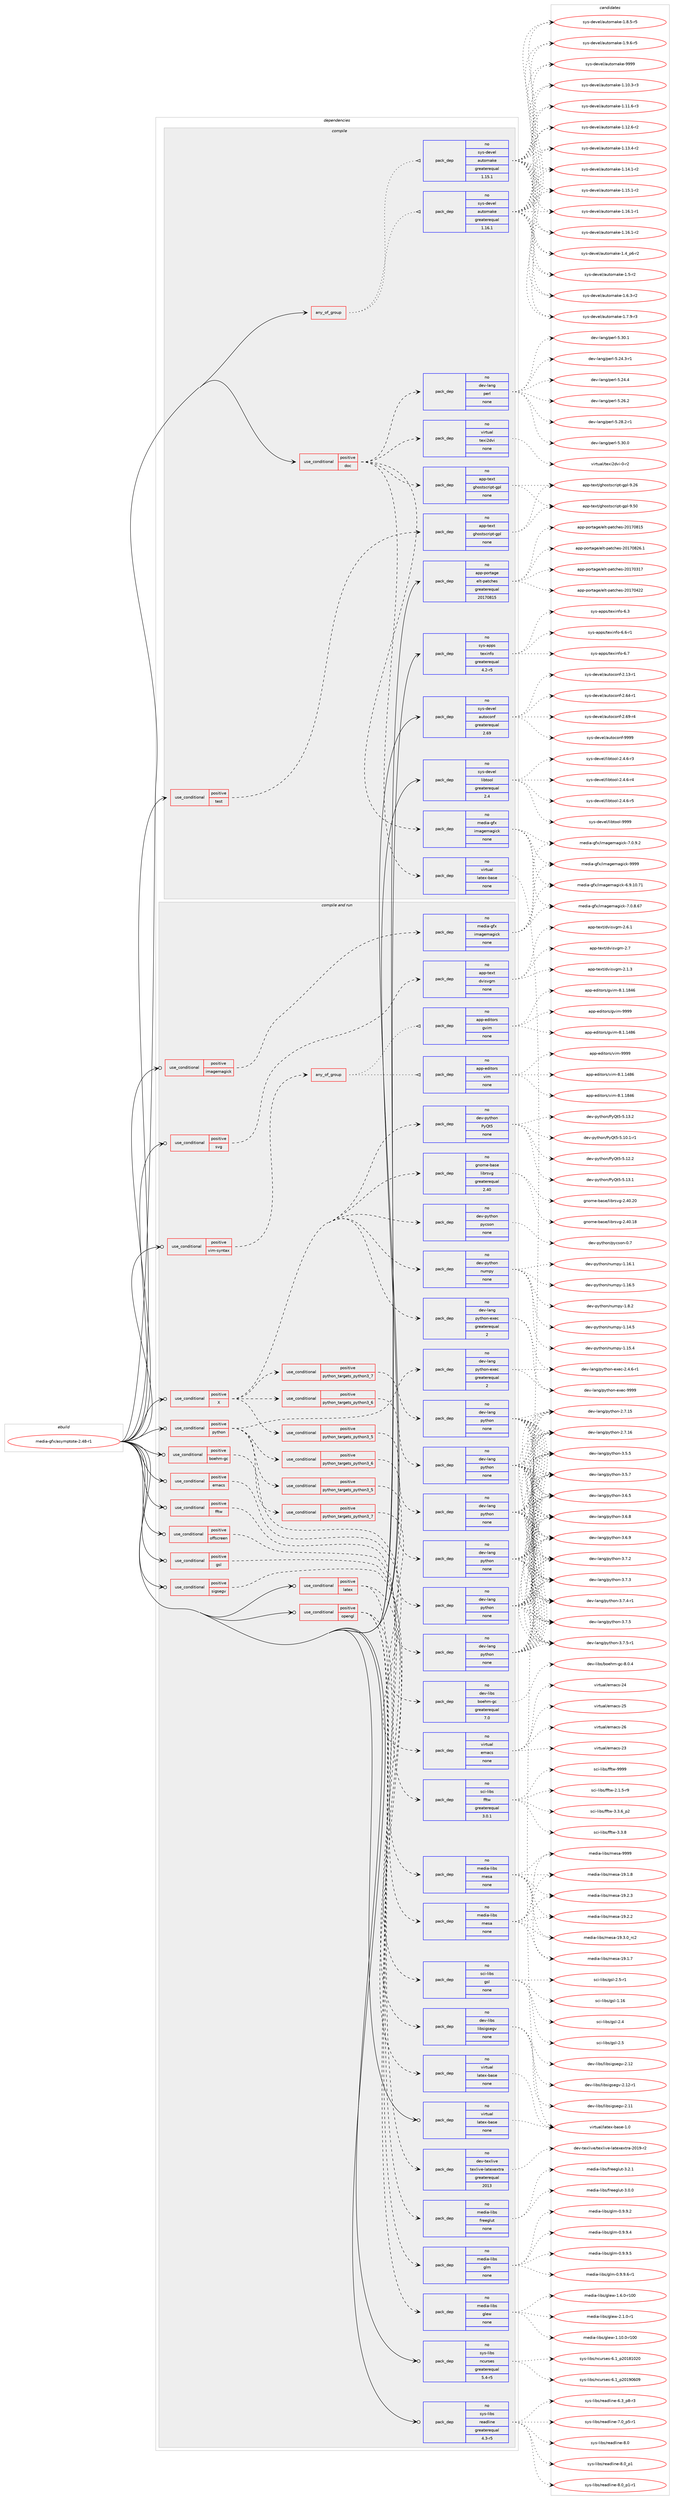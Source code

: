 digraph prolog {

# *************
# Graph options
# *************

newrank=true;
concentrate=true;
compound=true;
graph [rankdir=LR,fontname=Helvetica,fontsize=10,ranksep=1.5];#, ranksep=2.5, nodesep=0.2];
edge  [arrowhead=vee];
node  [fontname=Helvetica,fontsize=10];

# **********
# The ebuild
# **********

subgraph cluster_leftcol {
color=gray;
rank=same;
label=<<i>ebuild</i>>;
id [label="media-gfx/asymptote-2.48-r1", color=red, width=4, href="../media-gfx/asymptote-2.48-r1.svg"];
}

# ****************
# The dependencies
# ****************

subgraph cluster_midcol {
color=gray;
label=<<i>dependencies</i>>;
subgraph cluster_compile {
fillcolor="#eeeeee";
style=filled;
label=<<i>compile</i>>;
subgraph any13098 {
dependency777779 [label=<<TABLE BORDER="0" CELLBORDER="1" CELLSPACING="0" CELLPADDING="4"><TR><TD CELLPADDING="10">any_of_group</TD></TR></TABLE>>, shape=none, color=red];subgraph pack574935 {
dependency777780 [label=<<TABLE BORDER="0" CELLBORDER="1" CELLSPACING="0" CELLPADDING="4" WIDTH="220"><TR><TD ROWSPAN="6" CELLPADDING="30">pack_dep</TD></TR><TR><TD WIDTH="110">no</TD></TR><TR><TD>sys-devel</TD></TR><TR><TD>automake</TD></TR><TR><TD>greaterequal</TD></TR><TR><TD>1.16.1</TD></TR></TABLE>>, shape=none, color=blue];
}
dependency777779:e -> dependency777780:w [weight=20,style="dotted",arrowhead="oinv"];
subgraph pack574936 {
dependency777781 [label=<<TABLE BORDER="0" CELLBORDER="1" CELLSPACING="0" CELLPADDING="4" WIDTH="220"><TR><TD ROWSPAN="6" CELLPADDING="30">pack_dep</TD></TR><TR><TD WIDTH="110">no</TD></TR><TR><TD>sys-devel</TD></TR><TR><TD>automake</TD></TR><TR><TD>greaterequal</TD></TR><TR><TD>1.15.1</TD></TR></TABLE>>, shape=none, color=blue];
}
dependency777779:e -> dependency777781:w [weight=20,style="dotted",arrowhead="oinv"];
}
id:e -> dependency777779:w [weight=20,style="solid",arrowhead="vee"];
subgraph cond189332 {
dependency777782 [label=<<TABLE BORDER="0" CELLBORDER="1" CELLSPACING="0" CELLPADDING="4"><TR><TD ROWSPAN="3" CELLPADDING="10">use_conditional</TD></TR><TR><TD>positive</TD></TR><TR><TD>doc</TD></TR></TABLE>>, shape=none, color=red];
subgraph pack574937 {
dependency777783 [label=<<TABLE BORDER="0" CELLBORDER="1" CELLSPACING="0" CELLPADDING="4" WIDTH="220"><TR><TD ROWSPAN="6" CELLPADDING="30">pack_dep</TD></TR><TR><TD WIDTH="110">no</TD></TR><TR><TD>dev-lang</TD></TR><TR><TD>perl</TD></TR><TR><TD>none</TD></TR><TR><TD></TD></TR></TABLE>>, shape=none, color=blue];
}
dependency777782:e -> dependency777783:w [weight=20,style="dashed",arrowhead="vee"];
subgraph pack574938 {
dependency777784 [label=<<TABLE BORDER="0" CELLBORDER="1" CELLSPACING="0" CELLPADDING="4" WIDTH="220"><TR><TD ROWSPAN="6" CELLPADDING="30">pack_dep</TD></TR><TR><TD WIDTH="110">no</TD></TR><TR><TD>media-gfx</TD></TR><TR><TD>imagemagick</TD></TR><TR><TD>none</TD></TR><TR><TD></TD></TR></TABLE>>, shape=none, color=blue];
}
dependency777782:e -> dependency777784:w [weight=20,style="dashed",arrowhead="vee"];
subgraph pack574939 {
dependency777785 [label=<<TABLE BORDER="0" CELLBORDER="1" CELLSPACING="0" CELLPADDING="4" WIDTH="220"><TR><TD ROWSPAN="6" CELLPADDING="30">pack_dep</TD></TR><TR><TD WIDTH="110">no</TD></TR><TR><TD>virtual</TD></TR><TR><TD>texi2dvi</TD></TR><TR><TD>none</TD></TR><TR><TD></TD></TR></TABLE>>, shape=none, color=blue];
}
dependency777782:e -> dependency777785:w [weight=20,style="dashed",arrowhead="vee"];
subgraph pack574940 {
dependency777786 [label=<<TABLE BORDER="0" CELLBORDER="1" CELLSPACING="0" CELLPADDING="4" WIDTH="220"><TR><TD ROWSPAN="6" CELLPADDING="30">pack_dep</TD></TR><TR><TD WIDTH="110">no</TD></TR><TR><TD>virtual</TD></TR><TR><TD>latex-base</TD></TR><TR><TD>none</TD></TR><TR><TD></TD></TR></TABLE>>, shape=none, color=blue];
}
dependency777782:e -> dependency777786:w [weight=20,style="dashed",arrowhead="vee"];
subgraph pack574941 {
dependency777787 [label=<<TABLE BORDER="0" CELLBORDER="1" CELLSPACING="0" CELLPADDING="4" WIDTH="220"><TR><TD ROWSPAN="6" CELLPADDING="30">pack_dep</TD></TR><TR><TD WIDTH="110">no</TD></TR><TR><TD>app-text</TD></TR><TR><TD>ghostscript-gpl</TD></TR><TR><TD>none</TD></TR><TR><TD></TD></TR></TABLE>>, shape=none, color=blue];
}
dependency777782:e -> dependency777787:w [weight=20,style="dashed",arrowhead="vee"];
}
id:e -> dependency777782:w [weight=20,style="solid",arrowhead="vee"];
subgraph cond189333 {
dependency777788 [label=<<TABLE BORDER="0" CELLBORDER="1" CELLSPACING="0" CELLPADDING="4"><TR><TD ROWSPAN="3" CELLPADDING="10">use_conditional</TD></TR><TR><TD>positive</TD></TR><TR><TD>test</TD></TR></TABLE>>, shape=none, color=red];
subgraph pack574942 {
dependency777789 [label=<<TABLE BORDER="0" CELLBORDER="1" CELLSPACING="0" CELLPADDING="4" WIDTH="220"><TR><TD ROWSPAN="6" CELLPADDING="30">pack_dep</TD></TR><TR><TD WIDTH="110">no</TD></TR><TR><TD>app-text</TD></TR><TR><TD>ghostscript-gpl</TD></TR><TR><TD>none</TD></TR><TR><TD></TD></TR></TABLE>>, shape=none, color=blue];
}
dependency777788:e -> dependency777789:w [weight=20,style="dashed",arrowhead="vee"];
}
id:e -> dependency777788:w [weight=20,style="solid",arrowhead="vee"];
subgraph pack574943 {
dependency777790 [label=<<TABLE BORDER="0" CELLBORDER="1" CELLSPACING="0" CELLPADDING="4" WIDTH="220"><TR><TD ROWSPAN="6" CELLPADDING="30">pack_dep</TD></TR><TR><TD WIDTH="110">no</TD></TR><TR><TD>app-portage</TD></TR><TR><TD>elt-patches</TD></TR><TR><TD>greaterequal</TD></TR><TR><TD>20170815</TD></TR></TABLE>>, shape=none, color=blue];
}
id:e -> dependency777790:w [weight=20,style="solid",arrowhead="vee"];
subgraph pack574944 {
dependency777791 [label=<<TABLE BORDER="0" CELLBORDER="1" CELLSPACING="0" CELLPADDING="4" WIDTH="220"><TR><TD ROWSPAN="6" CELLPADDING="30">pack_dep</TD></TR><TR><TD WIDTH="110">no</TD></TR><TR><TD>sys-apps</TD></TR><TR><TD>texinfo</TD></TR><TR><TD>greaterequal</TD></TR><TR><TD>4.2-r5</TD></TR></TABLE>>, shape=none, color=blue];
}
id:e -> dependency777791:w [weight=20,style="solid",arrowhead="vee"];
subgraph pack574945 {
dependency777792 [label=<<TABLE BORDER="0" CELLBORDER="1" CELLSPACING="0" CELLPADDING="4" WIDTH="220"><TR><TD ROWSPAN="6" CELLPADDING="30">pack_dep</TD></TR><TR><TD WIDTH="110">no</TD></TR><TR><TD>sys-devel</TD></TR><TR><TD>autoconf</TD></TR><TR><TD>greaterequal</TD></TR><TR><TD>2.69</TD></TR></TABLE>>, shape=none, color=blue];
}
id:e -> dependency777792:w [weight=20,style="solid",arrowhead="vee"];
subgraph pack574946 {
dependency777793 [label=<<TABLE BORDER="0" CELLBORDER="1" CELLSPACING="0" CELLPADDING="4" WIDTH="220"><TR><TD ROWSPAN="6" CELLPADDING="30">pack_dep</TD></TR><TR><TD WIDTH="110">no</TD></TR><TR><TD>sys-devel</TD></TR><TR><TD>libtool</TD></TR><TR><TD>greaterequal</TD></TR><TR><TD>2.4</TD></TR></TABLE>>, shape=none, color=blue];
}
id:e -> dependency777793:w [weight=20,style="solid",arrowhead="vee"];
}
subgraph cluster_compileandrun {
fillcolor="#eeeeee";
style=filled;
label=<<i>compile and run</i>>;
subgraph cond189334 {
dependency777794 [label=<<TABLE BORDER="0" CELLBORDER="1" CELLSPACING="0" CELLPADDING="4"><TR><TD ROWSPAN="3" CELLPADDING="10">use_conditional</TD></TR><TR><TD>positive</TD></TR><TR><TD>X</TD></TR></TABLE>>, shape=none, color=red];
subgraph cond189335 {
dependency777795 [label=<<TABLE BORDER="0" CELLBORDER="1" CELLSPACING="0" CELLPADDING="4"><TR><TD ROWSPAN="3" CELLPADDING="10">use_conditional</TD></TR><TR><TD>positive</TD></TR><TR><TD>python_targets_python3_5</TD></TR></TABLE>>, shape=none, color=red];
subgraph pack574947 {
dependency777796 [label=<<TABLE BORDER="0" CELLBORDER="1" CELLSPACING="0" CELLPADDING="4" WIDTH="220"><TR><TD ROWSPAN="6" CELLPADDING="30">pack_dep</TD></TR><TR><TD WIDTH="110">no</TD></TR><TR><TD>dev-lang</TD></TR><TR><TD>python</TD></TR><TR><TD>none</TD></TR><TR><TD></TD></TR></TABLE>>, shape=none, color=blue];
}
dependency777795:e -> dependency777796:w [weight=20,style="dashed",arrowhead="vee"];
}
dependency777794:e -> dependency777795:w [weight=20,style="dashed",arrowhead="vee"];
subgraph cond189336 {
dependency777797 [label=<<TABLE BORDER="0" CELLBORDER="1" CELLSPACING="0" CELLPADDING="4"><TR><TD ROWSPAN="3" CELLPADDING="10">use_conditional</TD></TR><TR><TD>positive</TD></TR><TR><TD>python_targets_python3_6</TD></TR></TABLE>>, shape=none, color=red];
subgraph pack574948 {
dependency777798 [label=<<TABLE BORDER="0" CELLBORDER="1" CELLSPACING="0" CELLPADDING="4" WIDTH="220"><TR><TD ROWSPAN="6" CELLPADDING="30">pack_dep</TD></TR><TR><TD WIDTH="110">no</TD></TR><TR><TD>dev-lang</TD></TR><TR><TD>python</TD></TR><TR><TD>none</TD></TR><TR><TD></TD></TR></TABLE>>, shape=none, color=blue];
}
dependency777797:e -> dependency777798:w [weight=20,style="dashed",arrowhead="vee"];
}
dependency777794:e -> dependency777797:w [weight=20,style="dashed",arrowhead="vee"];
subgraph cond189337 {
dependency777799 [label=<<TABLE BORDER="0" CELLBORDER="1" CELLSPACING="0" CELLPADDING="4"><TR><TD ROWSPAN="3" CELLPADDING="10">use_conditional</TD></TR><TR><TD>positive</TD></TR><TR><TD>python_targets_python3_7</TD></TR></TABLE>>, shape=none, color=red];
subgraph pack574949 {
dependency777800 [label=<<TABLE BORDER="0" CELLBORDER="1" CELLSPACING="0" CELLPADDING="4" WIDTH="220"><TR><TD ROWSPAN="6" CELLPADDING="30">pack_dep</TD></TR><TR><TD WIDTH="110">no</TD></TR><TR><TD>dev-lang</TD></TR><TR><TD>python</TD></TR><TR><TD>none</TD></TR><TR><TD></TD></TR></TABLE>>, shape=none, color=blue];
}
dependency777799:e -> dependency777800:w [weight=20,style="dashed",arrowhead="vee"];
}
dependency777794:e -> dependency777799:w [weight=20,style="dashed",arrowhead="vee"];
subgraph pack574950 {
dependency777801 [label=<<TABLE BORDER="0" CELLBORDER="1" CELLSPACING="0" CELLPADDING="4" WIDTH="220"><TR><TD ROWSPAN="6" CELLPADDING="30">pack_dep</TD></TR><TR><TD WIDTH="110">no</TD></TR><TR><TD>dev-lang</TD></TR><TR><TD>python-exec</TD></TR><TR><TD>greaterequal</TD></TR><TR><TD>2</TD></TR></TABLE>>, shape=none, color=blue];
}
dependency777794:e -> dependency777801:w [weight=20,style="dashed",arrowhead="vee"];
subgraph pack574951 {
dependency777802 [label=<<TABLE BORDER="0" CELLBORDER="1" CELLSPACING="0" CELLPADDING="4" WIDTH="220"><TR><TD ROWSPAN="6" CELLPADDING="30">pack_dep</TD></TR><TR><TD WIDTH="110">no</TD></TR><TR><TD>dev-python</TD></TR><TR><TD>PyQt5</TD></TR><TR><TD>none</TD></TR><TR><TD></TD></TR></TABLE>>, shape=none, color=blue];
}
dependency777794:e -> dependency777802:w [weight=20,style="dashed",arrowhead="vee"];
subgraph pack574952 {
dependency777803 [label=<<TABLE BORDER="0" CELLBORDER="1" CELLSPACING="0" CELLPADDING="4" WIDTH="220"><TR><TD ROWSPAN="6" CELLPADDING="30">pack_dep</TD></TR><TR><TD WIDTH="110">no</TD></TR><TR><TD>dev-python</TD></TR><TR><TD>numpy</TD></TR><TR><TD>none</TD></TR><TR><TD></TD></TR></TABLE>>, shape=none, color=blue];
}
dependency777794:e -> dependency777803:w [weight=20,style="dashed",arrowhead="vee"];
subgraph pack574953 {
dependency777804 [label=<<TABLE BORDER="0" CELLBORDER="1" CELLSPACING="0" CELLPADDING="4" WIDTH="220"><TR><TD ROWSPAN="6" CELLPADDING="30">pack_dep</TD></TR><TR><TD WIDTH="110">no</TD></TR><TR><TD>dev-python</TD></TR><TR><TD>pycson</TD></TR><TR><TD>none</TD></TR><TR><TD></TD></TR></TABLE>>, shape=none, color=blue];
}
dependency777794:e -> dependency777804:w [weight=20,style="dashed",arrowhead="vee"];
subgraph pack574954 {
dependency777805 [label=<<TABLE BORDER="0" CELLBORDER="1" CELLSPACING="0" CELLPADDING="4" WIDTH="220"><TR><TD ROWSPAN="6" CELLPADDING="30">pack_dep</TD></TR><TR><TD WIDTH="110">no</TD></TR><TR><TD>gnome-base</TD></TR><TR><TD>librsvg</TD></TR><TR><TD>greaterequal</TD></TR><TR><TD>2.40</TD></TR></TABLE>>, shape=none, color=blue];
}
dependency777794:e -> dependency777805:w [weight=20,style="dashed",arrowhead="vee"];
}
id:e -> dependency777794:w [weight=20,style="solid",arrowhead="odotvee"];
subgraph cond189338 {
dependency777806 [label=<<TABLE BORDER="0" CELLBORDER="1" CELLSPACING="0" CELLPADDING="4"><TR><TD ROWSPAN="3" CELLPADDING="10">use_conditional</TD></TR><TR><TD>positive</TD></TR><TR><TD>boehm-gc</TD></TR></TABLE>>, shape=none, color=red];
subgraph pack574955 {
dependency777807 [label=<<TABLE BORDER="0" CELLBORDER="1" CELLSPACING="0" CELLPADDING="4" WIDTH="220"><TR><TD ROWSPAN="6" CELLPADDING="30">pack_dep</TD></TR><TR><TD WIDTH="110">no</TD></TR><TR><TD>dev-libs</TD></TR><TR><TD>boehm-gc</TD></TR><TR><TD>greaterequal</TD></TR><TR><TD>7.0</TD></TR></TABLE>>, shape=none, color=blue];
}
dependency777806:e -> dependency777807:w [weight=20,style="dashed",arrowhead="vee"];
}
id:e -> dependency777806:w [weight=20,style="solid",arrowhead="odotvee"];
subgraph cond189339 {
dependency777808 [label=<<TABLE BORDER="0" CELLBORDER="1" CELLSPACING="0" CELLPADDING="4"><TR><TD ROWSPAN="3" CELLPADDING="10">use_conditional</TD></TR><TR><TD>positive</TD></TR><TR><TD>emacs</TD></TR></TABLE>>, shape=none, color=red];
subgraph pack574956 {
dependency777809 [label=<<TABLE BORDER="0" CELLBORDER="1" CELLSPACING="0" CELLPADDING="4" WIDTH="220"><TR><TD ROWSPAN="6" CELLPADDING="30">pack_dep</TD></TR><TR><TD WIDTH="110">no</TD></TR><TR><TD>virtual</TD></TR><TR><TD>emacs</TD></TR><TR><TD>none</TD></TR><TR><TD></TD></TR></TABLE>>, shape=none, color=blue];
}
dependency777808:e -> dependency777809:w [weight=20,style="dashed",arrowhead="vee"];
}
id:e -> dependency777808:w [weight=20,style="solid",arrowhead="odotvee"];
subgraph cond189340 {
dependency777810 [label=<<TABLE BORDER="0" CELLBORDER="1" CELLSPACING="0" CELLPADDING="4"><TR><TD ROWSPAN="3" CELLPADDING="10">use_conditional</TD></TR><TR><TD>positive</TD></TR><TR><TD>fftw</TD></TR></TABLE>>, shape=none, color=red];
subgraph pack574957 {
dependency777811 [label=<<TABLE BORDER="0" CELLBORDER="1" CELLSPACING="0" CELLPADDING="4" WIDTH="220"><TR><TD ROWSPAN="6" CELLPADDING="30">pack_dep</TD></TR><TR><TD WIDTH="110">no</TD></TR><TR><TD>sci-libs</TD></TR><TR><TD>fftw</TD></TR><TR><TD>greaterequal</TD></TR><TR><TD>3.0.1</TD></TR></TABLE>>, shape=none, color=blue];
}
dependency777810:e -> dependency777811:w [weight=20,style="dashed",arrowhead="vee"];
}
id:e -> dependency777810:w [weight=20,style="solid",arrowhead="odotvee"];
subgraph cond189341 {
dependency777812 [label=<<TABLE BORDER="0" CELLBORDER="1" CELLSPACING="0" CELLPADDING="4"><TR><TD ROWSPAN="3" CELLPADDING="10">use_conditional</TD></TR><TR><TD>positive</TD></TR><TR><TD>gsl</TD></TR></TABLE>>, shape=none, color=red];
subgraph pack574958 {
dependency777813 [label=<<TABLE BORDER="0" CELLBORDER="1" CELLSPACING="0" CELLPADDING="4" WIDTH="220"><TR><TD ROWSPAN="6" CELLPADDING="30">pack_dep</TD></TR><TR><TD WIDTH="110">no</TD></TR><TR><TD>sci-libs</TD></TR><TR><TD>gsl</TD></TR><TR><TD>none</TD></TR><TR><TD></TD></TR></TABLE>>, shape=none, color=blue];
}
dependency777812:e -> dependency777813:w [weight=20,style="dashed",arrowhead="vee"];
}
id:e -> dependency777812:w [weight=20,style="solid",arrowhead="odotvee"];
subgraph cond189342 {
dependency777814 [label=<<TABLE BORDER="0" CELLBORDER="1" CELLSPACING="0" CELLPADDING="4"><TR><TD ROWSPAN="3" CELLPADDING="10">use_conditional</TD></TR><TR><TD>positive</TD></TR><TR><TD>imagemagick</TD></TR></TABLE>>, shape=none, color=red];
subgraph pack574959 {
dependency777815 [label=<<TABLE BORDER="0" CELLBORDER="1" CELLSPACING="0" CELLPADDING="4" WIDTH="220"><TR><TD ROWSPAN="6" CELLPADDING="30">pack_dep</TD></TR><TR><TD WIDTH="110">no</TD></TR><TR><TD>media-gfx</TD></TR><TR><TD>imagemagick</TD></TR><TR><TD>none</TD></TR><TR><TD></TD></TR></TABLE>>, shape=none, color=blue];
}
dependency777814:e -> dependency777815:w [weight=20,style="dashed",arrowhead="vee"];
}
id:e -> dependency777814:w [weight=20,style="solid",arrowhead="odotvee"];
subgraph cond189343 {
dependency777816 [label=<<TABLE BORDER="0" CELLBORDER="1" CELLSPACING="0" CELLPADDING="4"><TR><TD ROWSPAN="3" CELLPADDING="10">use_conditional</TD></TR><TR><TD>positive</TD></TR><TR><TD>latex</TD></TR></TABLE>>, shape=none, color=red];
subgraph pack574960 {
dependency777817 [label=<<TABLE BORDER="0" CELLBORDER="1" CELLSPACING="0" CELLPADDING="4" WIDTH="220"><TR><TD ROWSPAN="6" CELLPADDING="30">pack_dep</TD></TR><TR><TD WIDTH="110">no</TD></TR><TR><TD>virtual</TD></TR><TR><TD>latex-base</TD></TR><TR><TD>none</TD></TR><TR><TD></TD></TR></TABLE>>, shape=none, color=blue];
}
dependency777816:e -> dependency777817:w [weight=20,style="dashed",arrowhead="vee"];
subgraph pack574961 {
dependency777818 [label=<<TABLE BORDER="0" CELLBORDER="1" CELLSPACING="0" CELLPADDING="4" WIDTH="220"><TR><TD ROWSPAN="6" CELLPADDING="30">pack_dep</TD></TR><TR><TD WIDTH="110">no</TD></TR><TR><TD>dev-texlive</TD></TR><TR><TD>texlive-latexextra</TD></TR><TR><TD>greaterequal</TD></TR><TR><TD>2013</TD></TR></TABLE>>, shape=none, color=blue];
}
dependency777816:e -> dependency777818:w [weight=20,style="dashed",arrowhead="vee"];
}
id:e -> dependency777816:w [weight=20,style="solid",arrowhead="odotvee"];
subgraph cond189344 {
dependency777819 [label=<<TABLE BORDER="0" CELLBORDER="1" CELLSPACING="0" CELLPADDING="4"><TR><TD ROWSPAN="3" CELLPADDING="10">use_conditional</TD></TR><TR><TD>positive</TD></TR><TR><TD>offscreen</TD></TR></TABLE>>, shape=none, color=red];
subgraph pack574962 {
dependency777820 [label=<<TABLE BORDER="0" CELLBORDER="1" CELLSPACING="0" CELLPADDING="4" WIDTH="220"><TR><TD ROWSPAN="6" CELLPADDING="30">pack_dep</TD></TR><TR><TD WIDTH="110">no</TD></TR><TR><TD>media-libs</TD></TR><TR><TD>mesa</TD></TR><TR><TD>none</TD></TR><TR><TD></TD></TR></TABLE>>, shape=none, color=blue];
}
dependency777819:e -> dependency777820:w [weight=20,style="dashed",arrowhead="vee"];
}
id:e -> dependency777819:w [weight=20,style="solid",arrowhead="odotvee"];
subgraph cond189345 {
dependency777821 [label=<<TABLE BORDER="0" CELLBORDER="1" CELLSPACING="0" CELLPADDING="4"><TR><TD ROWSPAN="3" CELLPADDING="10">use_conditional</TD></TR><TR><TD>positive</TD></TR><TR><TD>opengl</TD></TR></TABLE>>, shape=none, color=red];
subgraph pack574963 {
dependency777822 [label=<<TABLE BORDER="0" CELLBORDER="1" CELLSPACING="0" CELLPADDING="4" WIDTH="220"><TR><TD ROWSPAN="6" CELLPADDING="30">pack_dep</TD></TR><TR><TD WIDTH="110">no</TD></TR><TR><TD>media-libs</TD></TR><TR><TD>mesa</TD></TR><TR><TD>none</TD></TR><TR><TD></TD></TR></TABLE>>, shape=none, color=blue];
}
dependency777821:e -> dependency777822:w [weight=20,style="dashed",arrowhead="vee"];
subgraph pack574964 {
dependency777823 [label=<<TABLE BORDER="0" CELLBORDER="1" CELLSPACING="0" CELLPADDING="4" WIDTH="220"><TR><TD ROWSPAN="6" CELLPADDING="30">pack_dep</TD></TR><TR><TD WIDTH="110">no</TD></TR><TR><TD>media-libs</TD></TR><TR><TD>freeglut</TD></TR><TR><TD>none</TD></TR><TR><TD></TD></TR></TABLE>>, shape=none, color=blue];
}
dependency777821:e -> dependency777823:w [weight=20,style="dashed",arrowhead="vee"];
subgraph pack574965 {
dependency777824 [label=<<TABLE BORDER="0" CELLBORDER="1" CELLSPACING="0" CELLPADDING="4" WIDTH="220"><TR><TD ROWSPAN="6" CELLPADDING="30">pack_dep</TD></TR><TR><TD WIDTH="110">no</TD></TR><TR><TD>media-libs</TD></TR><TR><TD>glew</TD></TR><TR><TD>none</TD></TR><TR><TD></TD></TR></TABLE>>, shape=none, color=blue];
}
dependency777821:e -> dependency777824:w [weight=20,style="dashed",arrowhead="vee"];
subgraph pack574966 {
dependency777825 [label=<<TABLE BORDER="0" CELLBORDER="1" CELLSPACING="0" CELLPADDING="4" WIDTH="220"><TR><TD ROWSPAN="6" CELLPADDING="30">pack_dep</TD></TR><TR><TD WIDTH="110">no</TD></TR><TR><TD>media-libs</TD></TR><TR><TD>glm</TD></TR><TR><TD>none</TD></TR><TR><TD></TD></TR></TABLE>>, shape=none, color=blue];
}
dependency777821:e -> dependency777825:w [weight=20,style="dashed",arrowhead="vee"];
}
id:e -> dependency777821:w [weight=20,style="solid",arrowhead="odotvee"];
subgraph cond189346 {
dependency777826 [label=<<TABLE BORDER="0" CELLBORDER="1" CELLSPACING="0" CELLPADDING="4"><TR><TD ROWSPAN="3" CELLPADDING="10">use_conditional</TD></TR><TR><TD>positive</TD></TR><TR><TD>python</TD></TR></TABLE>>, shape=none, color=red];
subgraph cond189347 {
dependency777827 [label=<<TABLE BORDER="0" CELLBORDER="1" CELLSPACING="0" CELLPADDING="4"><TR><TD ROWSPAN="3" CELLPADDING="10">use_conditional</TD></TR><TR><TD>positive</TD></TR><TR><TD>python_targets_python3_5</TD></TR></TABLE>>, shape=none, color=red];
subgraph pack574967 {
dependency777828 [label=<<TABLE BORDER="0" CELLBORDER="1" CELLSPACING="0" CELLPADDING="4" WIDTH="220"><TR><TD ROWSPAN="6" CELLPADDING="30">pack_dep</TD></TR><TR><TD WIDTH="110">no</TD></TR><TR><TD>dev-lang</TD></TR><TR><TD>python</TD></TR><TR><TD>none</TD></TR><TR><TD></TD></TR></TABLE>>, shape=none, color=blue];
}
dependency777827:e -> dependency777828:w [weight=20,style="dashed",arrowhead="vee"];
}
dependency777826:e -> dependency777827:w [weight=20,style="dashed",arrowhead="vee"];
subgraph cond189348 {
dependency777829 [label=<<TABLE BORDER="0" CELLBORDER="1" CELLSPACING="0" CELLPADDING="4"><TR><TD ROWSPAN="3" CELLPADDING="10">use_conditional</TD></TR><TR><TD>positive</TD></TR><TR><TD>python_targets_python3_6</TD></TR></TABLE>>, shape=none, color=red];
subgraph pack574968 {
dependency777830 [label=<<TABLE BORDER="0" CELLBORDER="1" CELLSPACING="0" CELLPADDING="4" WIDTH="220"><TR><TD ROWSPAN="6" CELLPADDING="30">pack_dep</TD></TR><TR><TD WIDTH="110">no</TD></TR><TR><TD>dev-lang</TD></TR><TR><TD>python</TD></TR><TR><TD>none</TD></TR><TR><TD></TD></TR></TABLE>>, shape=none, color=blue];
}
dependency777829:e -> dependency777830:w [weight=20,style="dashed",arrowhead="vee"];
}
dependency777826:e -> dependency777829:w [weight=20,style="dashed",arrowhead="vee"];
subgraph cond189349 {
dependency777831 [label=<<TABLE BORDER="0" CELLBORDER="1" CELLSPACING="0" CELLPADDING="4"><TR><TD ROWSPAN="3" CELLPADDING="10">use_conditional</TD></TR><TR><TD>positive</TD></TR><TR><TD>python_targets_python3_7</TD></TR></TABLE>>, shape=none, color=red];
subgraph pack574969 {
dependency777832 [label=<<TABLE BORDER="0" CELLBORDER="1" CELLSPACING="0" CELLPADDING="4" WIDTH="220"><TR><TD ROWSPAN="6" CELLPADDING="30">pack_dep</TD></TR><TR><TD WIDTH="110">no</TD></TR><TR><TD>dev-lang</TD></TR><TR><TD>python</TD></TR><TR><TD>none</TD></TR><TR><TD></TD></TR></TABLE>>, shape=none, color=blue];
}
dependency777831:e -> dependency777832:w [weight=20,style="dashed",arrowhead="vee"];
}
dependency777826:e -> dependency777831:w [weight=20,style="dashed",arrowhead="vee"];
subgraph pack574970 {
dependency777833 [label=<<TABLE BORDER="0" CELLBORDER="1" CELLSPACING="0" CELLPADDING="4" WIDTH="220"><TR><TD ROWSPAN="6" CELLPADDING="30">pack_dep</TD></TR><TR><TD WIDTH="110">no</TD></TR><TR><TD>dev-lang</TD></TR><TR><TD>python-exec</TD></TR><TR><TD>greaterequal</TD></TR><TR><TD>2</TD></TR></TABLE>>, shape=none, color=blue];
}
dependency777826:e -> dependency777833:w [weight=20,style="dashed",arrowhead="vee"];
}
id:e -> dependency777826:w [weight=20,style="solid",arrowhead="odotvee"];
subgraph cond189350 {
dependency777834 [label=<<TABLE BORDER="0" CELLBORDER="1" CELLSPACING="0" CELLPADDING="4"><TR><TD ROWSPAN="3" CELLPADDING="10">use_conditional</TD></TR><TR><TD>positive</TD></TR><TR><TD>sigsegv</TD></TR></TABLE>>, shape=none, color=red];
subgraph pack574971 {
dependency777835 [label=<<TABLE BORDER="0" CELLBORDER="1" CELLSPACING="0" CELLPADDING="4" WIDTH="220"><TR><TD ROWSPAN="6" CELLPADDING="30">pack_dep</TD></TR><TR><TD WIDTH="110">no</TD></TR><TR><TD>dev-libs</TD></TR><TR><TD>libsigsegv</TD></TR><TR><TD>none</TD></TR><TR><TD></TD></TR></TABLE>>, shape=none, color=blue];
}
dependency777834:e -> dependency777835:w [weight=20,style="dashed",arrowhead="vee"];
}
id:e -> dependency777834:w [weight=20,style="solid",arrowhead="odotvee"];
subgraph cond189351 {
dependency777836 [label=<<TABLE BORDER="0" CELLBORDER="1" CELLSPACING="0" CELLPADDING="4"><TR><TD ROWSPAN="3" CELLPADDING="10">use_conditional</TD></TR><TR><TD>positive</TD></TR><TR><TD>svg</TD></TR></TABLE>>, shape=none, color=red];
subgraph pack574972 {
dependency777837 [label=<<TABLE BORDER="0" CELLBORDER="1" CELLSPACING="0" CELLPADDING="4" WIDTH="220"><TR><TD ROWSPAN="6" CELLPADDING="30">pack_dep</TD></TR><TR><TD WIDTH="110">no</TD></TR><TR><TD>app-text</TD></TR><TR><TD>dvisvgm</TD></TR><TR><TD>none</TD></TR><TR><TD></TD></TR></TABLE>>, shape=none, color=blue];
}
dependency777836:e -> dependency777837:w [weight=20,style="dashed",arrowhead="vee"];
}
id:e -> dependency777836:w [weight=20,style="solid",arrowhead="odotvee"];
subgraph cond189352 {
dependency777838 [label=<<TABLE BORDER="0" CELLBORDER="1" CELLSPACING="0" CELLPADDING="4"><TR><TD ROWSPAN="3" CELLPADDING="10">use_conditional</TD></TR><TR><TD>positive</TD></TR><TR><TD>vim-syntax</TD></TR></TABLE>>, shape=none, color=red];
subgraph any13099 {
dependency777839 [label=<<TABLE BORDER="0" CELLBORDER="1" CELLSPACING="0" CELLPADDING="4"><TR><TD CELLPADDING="10">any_of_group</TD></TR></TABLE>>, shape=none, color=red];subgraph pack574973 {
dependency777840 [label=<<TABLE BORDER="0" CELLBORDER="1" CELLSPACING="0" CELLPADDING="4" WIDTH="220"><TR><TD ROWSPAN="6" CELLPADDING="30">pack_dep</TD></TR><TR><TD WIDTH="110">no</TD></TR><TR><TD>app-editors</TD></TR><TR><TD>vim</TD></TR><TR><TD>none</TD></TR><TR><TD></TD></TR></TABLE>>, shape=none, color=blue];
}
dependency777839:e -> dependency777840:w [weight=20,style="dotted",arrowhead="oinv"];
subgraph pack574974 {
dependency777841 [label=<<TABLE BORDER="0" CELLBORDER="1" CELLSPACING="0" CELLPADDING="4" WIDTH="220"><TR><TD ROWSPAN="6" CELLPADDING="30">pack_dep</TD></TR><TR><TD WIDTH="110">no</TD></TR><TR><TD>app-editors</TD></TR><TR><TD>gvim</TD></TR><TR><TD>none</TD></TR><TR><TD></TD></TR></TABLE>>, shape=none, color=blue];
}
dependency777839:e -> dependency777841:w [weight=20,style="dotted",arrowhead="oinv"];
}
dependency777838:e -> dependency777839:w [weight=20,style="dashed",arrowhead="vee"];
}
id:e -> dependency777838:w [weight=20,style="solid",arrowhead="odotvee"];
subgraph pack574975 {
dependency777842 [label=<<TABLE BORDER="0" CELLBORDER="1" CELLSPACING="0" CELLPADDING="4" WIDTH="220"><TR><TD ROWSPAN="6" CELLPADDING="30">pack_dep</TD></TR><TR><TD WIDTH="110">no</TD></TR><TR><TD>sys-libs</TD></TR><TR><TD>ncurses</TD></TR><TR><TD>greaterequal</TD></TR><TR><TD>5.4-r5</TD></TR></TABLE>>, shape=none, color=blue];
}
id:e -> dependency777842:w [weight=20,style="solid",arrowhead="odotvee"];
subgraph pack574976 {
dependency777843 [label=<<TABLE BORDER="0" CELLBORDER="1" CELLSPACING="0" CELLPADDING="4" WIDTH="220"><TR><TD ROWSPAN="6" CELLPADDING="30">pack_dep</TD></TR><TR><TD WIDTH="110">no</TD></TR><TR><TD>sys-libs</TD></TR><TR><TD>readline</TD></TR><TR><TD>greaterequal</TD></TR><TR><TD>4.3-r5</TD></TR></TABLE>>, shape=none, color=blue];
}
id:e -> dependency777843:w [weight=20,style="solid",arrowhead="odotvee"];
subgraph pack574977 {
dependency777844 [label=<<TABLE BORDER="0" CELLBORDER="1" CELLSPACING="0" CELLPADDING="4" WIDTH="220"><TR><TD ROWSPAN="6" CELLPADDING="30">pack_dep</TD></TR><TR><TD WIDTH="110">no</TD></TR><TR><TD>virtual</TD></TR><TR><TD>latex-base</TD></TR><TR><TD>none</TD></TR><TR><TD></TD></TR></TABLE>>, shape=none, color=blue];
}
id:e -> dependency777844:w [weight=20,style="solid",arrowhead="odotvee"];
}
subgraph cluster_run {
fillcolor="#eeeeee";
style=filled;
label=<<i>run</i>>;
}
}

# **************
# The candidates
# **************

subgraph cluster_choices {
rank=same;
color=gray;
label=<<i>candidates</i>>;

subgraph choice574935 {
color=black;
nodesep=1;
choice11512111545100101118101108479711711611110997107101454946494846514511451 [label="sys-devel/automake-1.10.3-r3", color=red, width=4,href="../sys-devel/automake-1.10.3-r3.svg"];
choice11512111545100101118101108479711711611110997107101454946494946544511451 [label="sys-devel/automake-1.11.6-r3", color=red, width=4,href="../sys-devel/automake-1.11.6-r3.svg"];
choice11512111545100101118101108479711711611110997107101454946495046544511450 [label="sys-devel/automake-1.12.6-r2", color=red, width=4,href="../sys-devel/automake-1.12.6-r2.svg"];
choice11512111545100101118101108479711711611110997107101454946495146524511450 [label="sys-devel/automake-1.13.4-r2", color=red, width=4,href="../sys-devel/automake-1.13.4-r2.svg"];
choice11512111545100101118101108479711711611110997107101454946495246494511450 [label="sys-devel/automake-1.14.1-r2", color=red, width=4,href="../sys-devel/automake-1.14.1-r2.svg"];
choice11512111545100101118101108479711711611110997107101454946495346494511450 [label="sys-devel/automake-1.15.1-r2", color=red, width=4,href="../sys-devel/automake-1.15.1-r2.svg"];
choice11512111545100101118101108479711711611110997107101454946495446494511449 [label="sys-devel/automake-1.16.1-r1", color=red, width=4,href="../sys-devel/automake-1.16.1-r1.svg"];
choice11512111545100101118101108479711711611110997107101454946495446494511450 [label="sys-devel/automake-1.16.1-r2", color=red, width=4,href="../sys-devel/automake-1.16.1-r2.svg"];
choice115121115451001011181011084797117116111109971071014549465295112544511450 [label="sys-devel/automake-1.4_p6-r2", color=red, width=4,href="../sys-devel/automake-1.4_p6-r2.svg"];
choice11512111545100101118101108479711711611110997107101454946534511450 [label="sys-devel/automake-1.5-r2", color=red, width=4,href="../sys-devel/automake-1.5-r2.svg"];
choice115121115451001011181011084797117116111109971071014549465446514511450 [label="sys-devel/automake-1.6.3-r2", color=red, width=4,href="../sys-devel/automake-1.6.3-r2.svg"];
choice115121115451001011181011084797117116111109971071014549465546574511451 [label="sys-devel/automake-1.7.9-r3", color=red, width=4,href="../sys-devel/automake-1.7.9-r3.svg"];
choice115121115451001011181011084797117116111109971071014549465646534511453 [label="sys-devel/automake-1.8.5-r5", color=red, width=4,href="../sys-devel/automake-1.8.5-r5.svg"];
choice115121115451001011181011084797117116111109971071014549465746544511453 [label="sys-devel/automake-1.9.6-r5", color=red, width=4,href="../sys-devel/automake-1.9.6-r5.svg"];
choice115121115451001011181011084797117116111109971071014557575757 [label="sys-devel/automake-9999", color=red, width=4,href="../sys-devel/automake-9999.svg"];
dependency777780:e -> choice11512111545100101118101108479711711611110997107101454946494846514511451:w [style=dotted,weight="100"];
dependency777780:e -> choice11512111545100101118101108479711711611110997107101454946494946544511451:w [style=dotted,weight="100"];
dependency777780:e -> choice11512111545100101118101108479711711611110997107101454946495046544511450:w [style=dotted,weight="100"];
dependency777780:e -> choice11512111545100101118101108479711711611110997107101454946495146524511450:w [style=dotted,weight="100"];
dependency777780:e -> choice11512111545100101118101108479711711611110997107101454946495246494511450:w [style=dotted,weight="100"];
dependency777780:e -> choice11512111545100101118101108479711711611110997107101454946495346494511450:w [style=dotted,weight="100"];
dependency777780:e -> choice11512111545100101118101108479711711611110997107101454946495446494511449:w [style=dotted,weight="100"];
dependency777780:e -> choice11512111545100101118101108479711711611110997107101454946495446494511450:w [style=dotted,weight="100"];
dependency777780:e -> choice115121115451001011181011084797117116111109971071014549465295112544511450:w [style=dotted,weight="100"];
dependency777780:e -> choice11512111545100101118101108479711711611110997107101454946534511450:w [style=dotted,weight="100"];
dependency777780:e -> choice115121115451001011181011084797117116111109971071014549465446514511450:w [style=dotted,weight="100"];
dependency777780:e -> choice115121115451001011181011084797117116111109971071014549465546574511451:w [style=dotted,weight="100"];
dependency777780:e -> choice115121115451001011181011084797117116111109971071014549465646534511453:w [style=dotted,weight="100"];
dependency777780:e -> choice115121115451001011181011084797117116111109971071014549465746544511453:w [style=dotted,weight="100"];
dependency777780:e -> choice115121115451001011181011084797117116111109971071014557575757:w [style=dotted,weight="100"];
}
subgraph choice574936 {
color=black;
nodesep=1;
choice11512111545100101118101108479711711611110997107101454946494846514511451 [label="sys-devel/automake-1.10.3-r3", color=red, width=4,href="../sys-devel/automake-1.10.3-r3.svg"];
choice11512111545100101118101108479711711611110997107101454946494946544511451 [label="sys-devel/automake-1.11.6-r3", color=red, width=4,href="../sys-devel/automake-1.11.6-r3.svg"];
choice11512111545100101118101108479711711611110997107101454946495046544511450 [label="sys-devel/automake-1.12.6-r2", color=red, width=4,href="../sys-devel/automake-1.12.6-r2.svg"];
choice11512111545100101118101108479711711611110997107101454946495146524511450 [label="sys-devel/automake-1.13.4-r2", color=red, width=4,href="../sys-devel/automake-1.13.4-r2.svg"];
choice11512111545100101118101108479711711611110997107101454946495246494511450 [label="sys-devel/automake-1.14.1-r2", color=red, width=4,href="../sys-devel/automake-1.14.1-r2.svg"];
choice11512111545100101118101108479711711611110997107101454946495346494511450 [label="sys-devel/automake-1.15.1-r2", color=red, width=4,href="../sys-devel/automake-1.15.1-r2.svg"];
choice11512111545100101118101108479711711611110997107101454946495446494511449 [label="sys-devel/automake-1.16.1-r1", color=red, width=4,href="../sys-devel/automake-1.16.1-r1.svg"];
choice11512111545100101118101108479711711611110997107101454946495446494511450 [label="sys-devel/automake-1.16.1-r2", color=red, width=4,href="../sys-devel/automake-1.16.1-r2.svg"];
choice115121115451001011181011084797117116111109971071014549465295112544511450 [label="sys-devel/automake-1.4_p6-r2", color=red, width=4,href="../sys-devel/automake-1.4_p6-r2.svg"];
choice11512111545100101118101108479711711611110997107101454946534511450 [label="sys-devel/automake-1.5-r2", color=red, width=4,href="../sys-devel/automake-1.5-r2.svg"];
choice115121115451001011181011084797117116111109971071014549465446514511450 [label="sys-devel/automake-1.6.3-r2", color=red, width=4,href="../sys-devel/automake-1.6.3-r2.svg"];
choice115121115451001011181011084797117116111109971071014549465546574511451 [label="sys-devel/automake-1.7.9-r3", color=red, width=4,href="../sys-devel/automake-1.7.9-r3.svg"];
choice115121115451001011181011084797117116111109971071014549465646534511453 [label="sys-devel/automake-1.8.5-r5", color=red, width=4,href="../sys-devel/automake-1.8.5-r5.svg"];
choice115121115451001011181011084797117116111109971071014549465746544511453 [label="sys-devel/automake-1.9.6-r5", color=red, width=4,href="../sys-devel/automake-1.9.6-r5.svg"];
choice115121115451001011181011084797117116111109971071014557575757 [label="sys-devel/automake-9999", color=red, width=4,href="../sys-devel/automake-9999.svg"];
dependency777781:e -> choice11512111545100101118101108479711711611110997107101454946494846514511451:w [style=dotted,weight="100"];
dependency777781:e -> choice11512111545100101118101108479711711611110997107101454946494946544511451:w [style=dotted,weight="100"];
dependency777781:e -> choice11512111545100101118101108479711711611110997107101454946495046544511450:w [style=dotted,weight="100"];
dependency777781:e -> choice11512111545100101118101108479711711611110997107101454946495146524511450:w [style=dotted,weight="100"];
dependency777781:e -> choice11512111545100101118101108479711711611110997107101454946495246494511450:w [style=dotted,weight="100"];
dependency777781:e -> choice11512111545100101118101108479711711611110997107101454946495346494511450:w [style=dotted,weight="100"];
dependency777781:e -> choice11512111545100101118101108479711711611110997107101454946495446494511449:w [style=dotted,weight="100"];
dependency777781:e -> choice11512111545100101118101108479711711611110997107101454946495446494511450:w [style=dotted,weight="100"];
dependency777781:e -> choice115121115451001011181011084797117116111109971071014549465295112544511450:w [style=dotted,weight="100"];
dependency777781:e -> choice11512111545100101118101108479711711611110997107101454946534511450:w [style=dotted,weight="100"];
dependency777781:e -> choice115121115451001011181011084797117116111109971071014549465446514511450:w [style=dotted,weight="100"];
dependency777781:e -> choice115121115451001011181011084797117116111109971071014549465546574511451:w [style=dotted,weight="100"];
dependency777781:e -> choice115121115451001011181011084797117116111109971071014549465646534511453:w [style=dotted,weight="100"];
dependency777781:e -> choice115121115451001011181011084797117116111109971071014549465746544511453:w [style=dotted,weight="100"];
dependency777781:e -> choice115121115451001011181011084797117116111109971071014557575757:w [style=dotted,weight="100"];
}
subgraph choice574937 {
color=black;
nodesep=1;
choice100101118451089711010347112101114108455346505246514511449 [label="dev-lang/perl-5.24.3-r1", color=red, width=4,href="../dev-lang/perl-5.24.3-r1.svg"];
choice10010111845108971101034711210111410845534650524652 [label="dev-lang/perl-5.24.4", color=red, width=4,href="../dev-lang/perl-5.24.4.svg"];
choice10010111845108971101034711210111410845534650544650 [label="dev-lang/perl-5.26.2", color=red, width=4,href="../dev-lang/perl-5.26.2.svg"];
choice100101118451089711010347112101114108455346505646504511449 [label="dev-lang/perl-5.28.2-r1", color=red, width=4,href="../dev-lang/perl-5.28.2-r1.svg"];
choice10010111845108971101034711210111410845534651484648 [label="dev-lang/perl-5.30.0", color=red, width=4,href="../dev-lang/perl-5.30.0.svg"];
choice10010111845108971101034711210111410845534651484649 [label="dev-lang/perl-5.30.1", color=red, width=4,href="../dev-lang/perl-5.30.1.svg"];
dependency777783:e -> choice100101118451089711010347112101114108455346505246514511449:w [style=dotted,weight="100"];
dependency777783:e -> choice10010111845108971101034711210111410845534650524652:w [style=dotted,weight="100"];
dependency777783:e -> choice10010111845108971101034711210111410845534650544650:w [style=dotted,weight="100"];
dependency777783:e -> choice100101118451089711010347112101114108455346505646504511449:w [style=dotted,weight="100"];
dependency777783:e -> choice10010111845108971101034711210111410845534651484648:w [style=dotted,weight="100"];
dependency777783:e -> choice10010111845108971101034711210111410845534651484649:w [style=dotted,weight="100"];
}
subgraph choice574938 {
color=black;
nodesep=1;
choice10910110010597451031021204710510997103101109971031059910745544657464948465549 [label="media-gfx/imagemagick-6.9.10.71", color=red, width=4,href="../media-gfx/imagemagick-6.9.10.71.svg"];
choice109101100105974510310212047105109971031011099710310599107455546484656465455 [label="media-gfx/imagemagick-7.0.8.67", color=red, width=4,href="../media-gfx/imagemagick-7.0.8.67.svg"];
choice1091011001059745103102120471051099710310110997103105991074555464846574650 [label="media-gfx/imagemagick-7.0.9.2", color=red, width=4,href="../media-gfx/imagemagick-7.0.9.2.svg"];
choice1091011001059745103102120471051099710310110997103105991074557575757 [label="media-gfx/imagemagick-9999", color=red, width=4,href="../media-gfx/imagemagick-9999.svg"];
dependency777784:e -> choice10910110010597451031021204710510997103101109971031059910745544657464948465549:w [style=dotted,weight="100"];
dependency777784:e -> choice109101100105974510310212047105109971031011099710310599107455546484656465455:w [style=dotted,weight="100"];
dependency777784:e -> choice1091011001059745103102120471051099710310110997103105991074555464846574650:w [style=dotted,weight="100"];
dependency777784:e -> choice1091011001059745103102120471051099710310110997103105991074557575757:w [style=dotted,weight="100"];
}
subgraph choice574939 {
color=black;
nodesep=1;
choice11810511411611797108471161011201055010011810545484511450 [label="virtual/texi2dvi-0-r2", color=red, width=4,href="../virtual/texi2dvi-0-r2.svg"];
dependency777785:e -> choice11810511411611797108471161011201055010011810545484511450:w [style=dotted,weight="100"];
}
subgraph choice574940 {
color=black;
nodesep=1;
choice11810511411611797108471089711610112045989711510145494648 [label="virtual/latex-base-1.0", color=red, width=4,href="../virtual/latex-base-1.0.svg"];
dependency777786:e -> choice11810511411611797108471089711610112045989711510145494648:w [style=dotted,weight="100"];
}
subgraph choice574941 {
color=black;
nodesep=1;
choice97112112451161011201164710310411111511611599114105112116451031121084557465054 [label="app-text/ghostscript-gpl-9.26", color=red, width=4,href="../app-text/ghostscript-gpl-9.26.svg"];
choice97112112451161011201164710310411111511611599114105112116451031121084557465348 [label="app-text/ghostscript-gpl-9.50", color=red, width=4,href="../app-text/ghostscript-gpl-9.50.svg"];
dependency777787:e -> choice97112112451161011201164710310411111511611599114105112116451031121084557465054:w [style=dotted,weight="100"];
dependency777787:e -> choice97112112451161011201164710310411111511611599114105112116451031121084557465348:w [style=dotted,weight="100"];
}
subgraph choice574942 {
color=black;
nodesep=1;
choice97112112451161011201164710310411111511611599114105112116451031121084557465054 [label="app-text/ghostscript-gpl-9.26", color=red, width=4,href="../app-text/ghostscript-gpl-9.26.svg"];
choice97112112451161011201164710310411111511611599114105112116451031121084557465348 [label="app-text/ghostscript-gpl-9.50", color=red, width=4,href="../app-text/ghostscript-gpl-9.50.svg"];
dependency777789:e -> choice97112112451161011201164710310411111511611599114105112116451031121084557465054:w [style=dotted,weight="100"];
dependency777789:e -> choice97112112451161011201164710310411111511611599114105112116451031121084557465348:w [style=dotted,weight="100"];
}
subgraph choice574943 {
color=black;
nodesep=1;
choice97112112451121111141169710310147101108116451129711699104101115455048495548514955 [label="app-portage/elt-patches-20170317", color=red, width=4,href="../app-portage/elt-patches-20170317.svg"];
choice97112112451121111141169710310147101108116451129711699104101115455048495548525050 [label="app-portage/elt-patches-20170422", color=red, width=4,href="../app-portage/elt-patches-20170422.svg"];
choice97112112451121111141169710310147101108116451129711699104101115455048495548564953 [label="app-portage/elt-patches-20170815", color=red, width=4,href="../app-portage/elt-patches-20170815.svg"];
choice971121124511211111411697103101471011081164511297116991041011154550484955485650544649 [label="app-portage/elt-patches-20170826.1", color=red, width=4,href="../app-portage/elt-patches-20170826.1.svg"];
dependency777790:e -> choice97112112451121111141169710310147101108116451129711699104101115455048495548514955:w [style=dotted,weight="100"];
dependency777790:e -> choice97112112451121111141169710310147101108116451129711699104101115455048495548525050:w [style=dotted,weight="100"];
dependency777790:e -> choice97112112451121111141169710310147101108116451129711699104101115455048495548564953:w [style=dotted,weight="100"];
dependency777790:e -> choice971121124511211111411697103101471011081164511297116991041011154550484955485650544649:w [style=dotted,weight="100"];
}
subgraph choice574944 {
color=black;
nodesep=1;
choice11512111545971121121154711610112010511010211145544651 [label="sys-apps/texinfo-6.3", color=red, width=4,href="../sys-apps/texinfo-6.3.svg"];
choice115121115459711211211547116101120105110102111455446544511449 [label="sys-apps/texinfo-6.6-r1", color=red, width=4,href="../sys-apps/texinfo-6.6-r1.svg"];
choice11512111545971121121154711610112010511010211145544655 [label="sys-apps/texinfo-6.7", color=red, width=4,href="../sys-apps/texinfo-6.7.svg"];
dependency777791:e -> choice11512111545971121121154711610112010511010211145544651:w [style=dotted,weight="100"];
dependency777791:e -> choice115121115459711211211547116101120105110102111455446544511449:w [style=dotted,weight="100"];
dependency777791:e -> choice11512111545971121121154711610112010511010211145544655:w [style=dotted,weight="100"];
}
subgraph choice574945 {
color=black;
nodesep=1;
choice1151211154510010111810110847971171161119911111010245504649514511449 [label="sys-devel/autoconf-2.13-r1", color=red, width=4,href="../sys-devel/autoconf-2.13-r1.svg"];
choice1151211154510010111810110847971171161119911111010245504654524511449 [label="sys-devel/autoconf-2.64-r1", color=red, width=4,href="../sys-devel/autoconf-2.64-r1.svg"];
choice1151211154510010111810110847971171161119911111010245504654574511452 [label="sys-devel/autoconf-2.69-r4", color=red, width=4,href="../sys-devel/autoconf-2.69-r4.svg"];
choice115121115451001011181011084797117116111991111101024557575757 [label="sys-devel/autoconf-9999", color=red, width=4,href="../sys-devel/autoconf-9999.svg"];
dependency777792:e -> choice1151211154510010111810110847971171161119911111010245504649514511449:w [style=dotted,weight="100"];
dependency777792:e -> choice1151211154510010111810110847971171161119911111010245504654524511449:w [style=dotted,weight="100"];
dependency777792:e -> choice1151211154510010111810110847971171161119911111010245504654574511452:w [style=dotted,weight="100"];
dependency777792:e -> choice115121115451001011181011084797117116111991111101024557575757:w [style=dotted,weight="100"];
}
subgraph choice574946 {
color=black;
nodesep=1;
choice1151211154510010111810110847108105981161111111084550465246544511451 [label="sys-devel/libtool-2.4.6-r3", color=red, width=4,href="../sys-devel/libtool-2.4.6-r3.svg"];
choice1151211154510010111810110847108105981161111111084550465246544511452 [label="sys-devel/libtool-2.4.6-r4", color=red, width=4,href="../sys-devel/libtool-2.4.6-r4.svg"];
choice1151211154510010111810110847108105981161111111084550465246544511453 [label="sys-devel/libtool-2.4.6-r5", color=red, width=4,href="../sys-devel/libtool-2.4.6-r5.svg"];
choice1151211154510010111810110847108105981161111111084557575757 [label="sys-devel/libtool-9999", color=red, width=4,href="../sys-devel/libtool-9999.svg"];
dependency777793:e -> choice1151211154510010111810110847108105981161111111084550465246544511451:w [style=dotted,weight="100"];
dependency777793:e -> choice1151211154510010111810110847108105981161111111084550465246544511452:w [style=dotted,weight="100"];
dependency777793:e -> choice1151211154510010111810110847108105981161111111084550465246544511453:w [style=dotted,weight="100"];
dependency777793:e -> choice1151211154510010111810110847108105981161111111084557575757:w [style=dotted,weight="100"];
}
subgraph choice574947 {
color=black;
nodesep=1;
choice10010111845108971101034711212111610411111045504655464953 [label="dev-lang/python-2.7.15", color=red, width=4,href="../dev-lang/python-2.7.15.svg"];
choice10010111845108971101034711212111610411111045504655464954 [label="dev-lang/python-2.7.16", color=red, width=4,href="../dev-lang/python-2.7.16.svg"];
choice100101118451089711010347112121116104111110455146534653 [label="dev-lang/python-3.5.5", color=red, width=4,href="../dev-lang/python-3.5.5.svg"];
choice100101118451089711010347112121116104111110455146534655 [label="dev-lang/python-3.5.7", color=red, width=4,href="../dev-lang/python-3.5.7.svg"];
choice100101118451089711010347112121116104111110455146544653 [label="dev-lang/python-3.6.5", color=red, width=4,href="../dev-lang/python-3.6.5.svg"];
choice100101118451089711010347112121116104111110455146544656 [label="dev-lang/python-3.6.8", color=red, width=4,href="../dev-lang/python-3.6.8.svg"];
choice100101118451089711010347112121116104111110455146544657 [label="dev-lang/python-3.6.9", color=red, width=4,href="../dev-lang/python-3.6.9.svg"];
choice100101118451089711010347112121116104111110455146554650 [label="dev-lang/python-3.7.2", color=red, width=4,href="../dev-lang/python-3.7.2.svg"];
choice100101118451089711010347112121116104111110455146554651 [label="dev-lang/python-3.7.3", color=red, width=4,href="../dev-lang/python-3.7.3.svg"];
choice1001011184510897110103471121211161041111104551465546524511449 [label="dev-lang/python-3.7.4-r1", color=red, width=4,href="../dev-lang/python-3.7.4-r1.svg"];
choice100101118451089711010347112121116104111110455146554653 [label="dev-lang/python-3.7.5", color=red, width=4,href="../dev-lang/python-3.7.5.svg"];
choice1001011184510897110103471121211161041111104551465546534511449 [label="dev-lang/python-3.7.5-r1", color=red, width=4,href="../dev-lang/python-3.7.5-r1.svg"];
dependency777796:e -> choice10010111845108971101034711212111610411111045504655464953:w [style=dotted,weight="100"];
dependency777796:e -> choice10010111845108971101034711212111610411111045504655464954:w [style=dotted,weight="100"];
dependency777796:e -> choice100101118451089711010347112121116104111110455146534653:w [style=dotted,weight="100"];
dependency777796:e -> choice100101118451089711010347112121116104111110455146534655:w [style=dotted,weight="100"];
dependency777796:e -> choice100101118451089711010347112121116104111110455146544653:w [style=dotted,weight="100"];
dependency777796:e -> choice100101118451089711010347112121116104111110455146544656:w [style=dotted,weight="100"];
dependency777796:e -> choice100101118451089711010347112121116104111110455146544657:w [style=dotted,weight="100"];
dependency777796:e -> choice100101118451089711010347112121116104111110455146554650:w [style=dotted,weight="100"];
dependency777796:e -> choice100101118451089711010347112121116104111110455146554651:w [style=dotted,weight="100"];
dependency777796:e -> choice1001011184510897110103471121211161041111104551465546524511449:w [style=dotted,weight="100"];
dependency777796:e -> choice100101118451089711010347112121116104111110455146554653:w [style=dotted,weight="100"];
dependency777796:e -> choice1001011184510897110103471121211161041111104551465546534511449:w [style=dotted,weight="100"];
}
subgraph choice574948 {
color=black;
nodesep=1;
choice10010111845108971101034711212111610411111045504655464953 [label="dev-lang/python-2.7.15", color=red, width=4,href="../dev-lang/python-2.7.15.svg"];
choice10010111845108971101034711212111610411111045504655464954 [label="dev-lang/python-2.7.16", color=red, width=4,href="../dev-lang/python-2.7.16.svg"];
choice100101118451089711010347112121116104111110455146534653 [label="dev-lang/python-3.5.5", color=red, width=4,href="../dev-lang/python-3.5.5.svg"];
choice100101118451089711010347112121116104111110455146534655 [label="dev-lang/python-3.5.7", color=red, width=4,href="../dev-lang/python-3.5.7.svg"];
choice100101118451089711010347112121116104111110455146544653 [label="dev-lang/python-3.6.5", color=red, width=4,href="../dev-lang/python-3.6.5.svg"];
choice100101118451089711010347112121116104111110455146544656 [label="dev-lang/python-3.6.8", color=red, width=4,href="../dev-lang/python-3.6.8.svg"];
choice100101118451089711010347112121116104111110455146544657 [label="dev-lang/python-3.6.9", color=red, width=4,href="../dev-lang/python-3.6.9.svg"];
choice100101118451089711010347112121116104111110455146554650 [label="dev-lang/python-3.7.2", color=red, width=4,href="../dev-lang/python-3.7.2.svg"];
choice100101118451089711010347112121116104111110455146554651 [label="dev-lang/python-3.7.3", color=red, width=4,href="../dev-lang/python-3.7.3.svg"];
choice1001011184510897110103471121211161041111104551465546524511449 [label="dev-lang/python-3.7.4-r1", color=red, width=4,href="../dev-lang/python-3.7.4-r1.svg"];
choice100101118451089711010347112121116104111110455146554653 [label="dev-lang/python-3.7.5", color=red, width=4,href="../dev-lang/python-3.7.5.svg"];
choice1001011184510897110103471121211161041111104551465546534511449 [label="dev-lang/python-3.7.5-r1", color=red, width=4,href="../dev-lang/python-3.7.5-r1.svg"];
dependency777798:e -> choice10010111845108971101034711212111610411111045504655464953:w [style=dotted,weight="100"];
dependency777798:e -> choice10010111845108971101034711212111610411111045504655464954:w [style=dotted,weight="100"];
dependency777798:e -> choice100101118451089711010347112121116104111110455146534653:w [style=dotted,weight="100"];
dependency777798:e -> choice100101118451089711010347112121116104111110455146534655:w [style=dotted,weight="100"];
dependency777798:e -> choice100101118451089711010347112121116104111110455146544653:w [style=dotted,weight="100"];
dependency777798:e -> choice100101118451089711010347112121116104111110455146544656:w [style=dotted,weight="100"];
dependency777798:e -> choice100101118451089711010347112121116104111110455146544657:w [style=dotted,weight="100"];
dependency777798:e -> choice100101118451089711010347112121116104111110455146554650:w [style=dotted,weight="100"];
dependency777798:e -> choice100101118451089711010347112121116104111110455146554651:w [style=dotted,weight="100"];
dependency777798:e -> choice1001011184510897110103471121211161041111104551465546524511449:w [style=dotted,weight="100"];
dependency777798:e -> choice100101118451089711010347112121116104111110455146554653:w [style=dotted,weight="100"];
dependency777798:e -> choice1001011184510897110103471121211161041111104551465546534511449:w [style=dotted,weight="100"];
}
subgraph choice574949 {
color=black;
nodesep=1;
choice10010111845108971101034711212111610411111045504655464953 [label="dev-lang/python-2.7.15", color=red, width=4,href="../dev-lang/python-2.7.15.svg"];
choice10010111845108971101034711212111610411111045504655464954 [label="dev-lang/python-2.7.16", color=red, width=4,href="../dev-lang/python-2.7.16.svg"];
choice100101118451089711010347112121116104111110455146534653 [label="dev-lang/python-3.5.5", color=red, width=4,href="../dev-lang/python-3.5.5.svg"];
choice100101118451089711010347112121116104111110455146534655 [label="dev-lang/python-3.5.7", color=red, width=4,href="../dev-lang/python-3.5.7.svg"];
choice100101118451089711010347112121116104111110455146544653 [label="dev-lang/python-3.6.5", color=red, width=4,href="../dev-lang/python-3.6.5.svg"];
choice100101118451089711010347112121116104111110455146544656 [label="dev-lang/python-3.6.8", color=red, width=4,href="../dev-lang/python-3.6.8.svg"];
choice100101118451089711010347112121116104111110455146544657 [label="dev-lang/python-3.6.9", color=red, width=4,href="../dev-lang/python-3.6.9.svg"];
choice100101118451089711010347112121116104111110455146554650 [label="dev-lang/python-3.7.2", color=red, width=4,href="../dev-lang/python-3.7.2.svg"];
choice100101118451089711010347112121116104111110455146554651 [label="dev-lang/python-3.7.3", color=red, width=4,href="../dev-lang/python-3.7.3.svg"];
choice1001011184510897110103471121211161041111104551465546524511449 [label="dev-lang/python-3.7.4-r1", color=red, width=4,href="../dev-lang/python-3.7.4-r1.svg"];
choice100101118451089711010347112121116104111110455146554653 [label="dev-lang/python-3.7.5", color=red, width=4,href="../dev-lang/python-3.7.5.svg"];
choice1001011184510897110103471121211161041111104551465546534511449 [label="dev-lang/python-3.7.5-r1", color=red, width=4,href="../dev-lang/python-3.7.5-r1.svg"];
dependency777800:e -> choice10010111845108971101034711212111610411111045504655464953:w [style=dotted,weight="100"];
dependency777800:e -> choice10010111845108971101034711212111610411111045504655464954:w [style=dotted,weight="100"];
dependency777800:e -> choice100101118451089711010347112121116104111110455146534653:w [style=dotted,weight="100"];
dependency777800:e -> choice100101118451089711010347112121116104111110455146534655:w [style=dotted,weight="100"];
dependency777800:e -> choice100101118451089711010347112121116104111110455146544653:w [style=dotted,weight="100"];
dependency777800:e -> choice100101118451089711010347112121116104111110455146544656:w [style=dotted,weight="100"];
dependency777800:e -> choice100101118451089711010347112121116104111110455146544657:w [style=dotted,weight="100"];
dependency777800:e -> choice100101118451089711010347112121116104111110455146554650:w [style=dotted,weight="100"];
dependency777800:e -> choice100101118451089711010347112121116104111110455146554651:w [style=dotted,weight="100"];
dependency777800:e -> choice1001011184510897110103471121211161041111104551465546524511449:w [style=dotted,weight="100"];
dependency777800:e -> choice100101118451089711010347112121116104111110455146554653:w [style=dotted,weight="100"];
dependency777800:e -> choice1001011184510897110103471121211161041111104551465546534511449:w [style=dotted,weight="100"];
}
subgraph choice574950 {
color=black;
nodesep=1;
choice10010111845108971101034711212111610411111045101120101994550465246544511449 [label="dev-lang/python-exec-2.4.6-r1", color=red, width=4,href="../dev-lang/python-exec-2.4.6-r1.svg"];
choice10010111845108971101034711212111610411111045101120101994557575757 [label="dev-lang/python-exec-9999", color=red, width=4,href="../dev-lang/python-exec-9999.svg"];
dependency777801:e -> choice10010111845108971101034711212111610411111045101120101994550465246544511449:w [style=dotted,weight="100"];
dependency777801:e -> choice10010111845108971101034711212111610411111045101120101994557575757:w [style=dotted,weight="100"];
}
subgraph choice574951 {
color=black;
nodesep=1;
choice1001011184511212111610411111047801218111653455346494846494511449 [label="dev-python/PyQt5-5.10.1-r1", color=red, width=4,href="../dev-python/PyQt5-5.10.1-r1.svg"];
choice100101118451121211161041111104780121811165345534649504650 [label="dev-python/PyQt5-5.12.2", color=red, width=4,href="../dev-python/PyQt5-5.12.2.svg"];
choice100101118451121211161041111104780121811165345534649514649 [label="dev-python/PyQt5-5.13.1", color=red, width=4,href="../dev-python/PyQt5-5.13.1.svg"];
choice100101118451121211161041111104780121811165345534649514650 [label="dev-python/PyQt5-5.13.2", color=red, width=4,href="../dev-python/PyQt5-5.13.2.svg"];
dependency777802:e -> choice1001011184511212111610411111047801218111653455346494846494511449:w [style=dotted,weight="100"];
dependency777802:e -> choice100101118451121211161041111104780121811165345534649504650:w [style=dotted,weight="100"];
dependency777802:e -> choice100101118451121211161041111104780121811165345534649514649:w [style=dotted,weight="100"];
dependency777802:e -> choice100101118451121211161041111104780121811165345534649514650:w [style=dotted,weight="100"];
}
subgraph choice574952 {
color=black;
nodesep=1;
choice100101118451121211161041111104711011710911212145494649524653 [label="dev-python/numpy-1.14.5", color=red, width=4,href="../dev-python/numpy-1.14.5.svg"];
choice100101118451121211161041111104711011710911212145494649534652 [label="dev-python/numpy-1.15.4", color=red, width=4,href="../dev-python/numpy-1.15.4.svg"];
choice100101118451121211161041111104711011710911212145494649544649 [label="dev-python/numpy-1.16.1", color=red, width=4,href="../dev-python/numpy-1.16.1.svg"];
choice100101118451121211161041111104711011710911212145494649544653 [label="dev-python/numpy-1.16.5", color=red, width=4,href="../dev-python/numpy-1.16.5.svg"];
choice1001011184511212111610411111047110117109112121454946564650 [label="dev-python/numpy-1.8.2", color=red, width=4,href="../dev-python/numpy-1.8.2.svg"];
dependency777803:e -> choice100101118451121211161041111104711011710911212145494649524653:w [style=dotted,weight="100"];
dependency777803:e -> choice100101118451121211161041111104711011710911212145494649534652:w [style=dotted,weight="100"];
dependency777803:e -> choice100101118451121211161041111104711011710911212145494649544649:w [style=dotted,weight="100"];
dependency777803:e -> choice100101118451121211161041111104711011710911212145494649544653:w [style=dotted,weight="100"];
dependency777803:e -> choice1001011184511212111610411111047110117109112121454946564650:w [style=dotted,weight="100"];
}
subgraph choice574953 {
color=black;
nodesep=1;
choice10010111845112121116104111110471121219911511111045484655 [label="dev-python/pycson-0.7", color=red, width=4,href="../dev-python/pycson-0.7.svg"];
dependency777804:e -> choice10010111845112121116104111110471121219911511111045484655:w [style=dotted,weight="100"];
}
subgraph choice574954 {
color=black;
nodesep=1;
choice10311011110910145989711510147108105981141151181034550465248464956 [label="gnome-base/librsvg-2.40.18", color=red, width=4,href="../gnome-base/librsvg-2.40.18.svg"];
choice10311011110910145989711510147108105981141151181034550465248465048 [label="gnome-base/librsvg-2.40.20", color=red, width=4,href="../gnome-base/librsvg-2.40.20.svg"];
dependency777805:e -> choice10311011110910145989711510147108105981141151181034550465248464956:w [style=dotted,weight="100"];
dependency777805:e -> choice10311011110910145989711510147108105981141151181034550465248465048:w [style=dotted,weight="100"];
}
subgraph choice574955 {
color=black;
nodesep=1;
choice100101118451081059811547981111011041094510399455646484652 [label="dev-libs/boehm-gc-8.0.4", color=red, width=4,href="../dev-libs/boehm-gc-8.0.4.svg"];
dependency777807:e -> choice100101118451081059811547981111011041094510399455646484652:w [style=dotted,weight="100"];
}
subgraph choice574956 {
color=black;
nodesep=1;
choice11810511411611797108471011099799115455051 [label="virtual/emacs-23", color=red, width=4,href="../virtual/emacs-23.svg"];
choice11810511411611797108471011099799115455052 [label="virtual/emacs-24", color=red, width=4,href="../virtual/emacs-24.svg"];
choice11810511411611797108471011099799115455053 [label="virtual/emacs-25", color=red, width=4,href="../virtual/emacs-25.svg"];
choice11810511411611797108471011099799115455054 [label="virtual/emacs-26", color=red, width=4,href="../virtual/emacs-26.svg"];
dependency777809:e -> choice11810511411611797108471011099799115455051:w [style=dotted,weight="100"];
dependency777809:e -> choice11810511411611797108471011099799115455052:w [style=dotted,weight="100"];
dependency777809:e -> choice11810511411611797108471011099799115455053:w [style=dotted,weight="100"];
dependency777809:e -> choice11810511411611797108471011099799115455054:w [style=dotted,weight="100"];
}
subgraph choice574957 {
color=black;
nodesep=1;
choice115991054510810598115471021021161194550464946534511457 [label="sci-libs/fftw-2.1.5-r9", color=red, width=4,href="../sci-libs/fftw-2.1.5-r9.svg"];
choice115991054510810598115471021021161194551465146549511250 [label="sci-libs/fftw-3.3.6_p2", color=red, width=4,href="../sci-libs/fftw-3.3.6_p2.svg"];
choice11599105451081059811547102102116119455146514656 [label="sci-libs/fftw-3.3.8", color=red, width=4,href="../sci-libs/fftw-3.3.8.svg"];
choice115991054510810598115471021021161194557575757 [label="sci-libs/fftw-9999", color=red, width=4,href="../sci-libs/fftw-9999.svg"];
dependency777811:e -> choice115991054510810598115471021021161194550464946534511457:w [style=dotted,weight="100"];
dependency777811:e -> choice115991054510810598115471021021161194551465146549511250:w [style=dotted,weight="100"];
dependency777811:e -> choice11599105451081059811547102102116119455146514656:w [style=dotted,weight="100"];
dependency777811:e -> choice115991054510810598115471021021161194557575757:w [style=dotted,weight="100"];
}
subgraph choice574958 {
color=black;
nodesep=1;
choice115991054510810598115471031151084549464954 [label="sci-libs/gsl-1.16", color=red, width=4,href="../sci-libs/gsl-1.16.svg"];
choice1159910545108105981154710311510845504652 [label="sci-libs/gsl-2.4", color=red, width=4,href="../sci-libs/gsl-2.4.svg"];
choice1159910545108105981154710311510845504653 [label="sci-libs/gsl-2.5", color=red, width=4,href="../sci-libs/gsl-2.5.svg"];
choice11599105451081059811547103115108455046534511449 [label="sci-libs/gsl-2.5-r1", color=red, width=4,href="../sci-libs/gsl-2.5-r1.svg"];
dependency777813:e -> choice115991054510810598115471031151084549464954:w [style=dotted,weight="100"];
dependency777813:e -> choice1159910545108105981154710311510845504652:w [style=dotted,weight="100"];
dependency777813:e -> choice1159910545108105981154710311510845504653:w [style=dotted,weight="100"];
dependency777813:e -> choice11599105451081059811547103115108455046534511449:w [style=dotted,weight="100"];
}
subgraph choice574959 {
color=black;
nodesep=1;
choice10910110010597451031021204710510997103101109971031059910745544657464948465549 [label="media-gfx/imagemagick-6.9.10.71", color=red, width=4,href="../media-gfx/imagemagick-6.9.10.71.svg"];
choice109101100105974510310212047105109971031011099710310599107455546484656465455 [label="media-gfx/imagemagick-7.0.8.67", color=red, width=4,href="../media-gfx/imagemagick-7.0.8.67.svg"];
choice1091011001059745103102120471051099710310110997103105991074555464846574650 [label="media-gfx/imagemagick-7.0.9.2", color=red, width=4,href="../media-gfx/imagemagick-7.0.9.2.svg"];
choice1091011001059745103102120471051099710310110997103105991074557575757 [label="media-gfx/imagemagick-9999", color=red, width=4,href="../media-gfx/imagemagick-9999.svg"];
dependency777815:e -> choice10910110010597451031021204710510997103101109971031059910745544657464948465549:w [style=dotted,weight="100"];
dependency777815:e -> choice109101100105974510310212047105109971031011099710310599107455546484656465455:w [style=dotted,weight="100"];
dependency777815:e -> choice1091011001059745103102120471051099710310110997103105991074555464846574650:w [style=dotted,weight="100"];
dependency777815:e -> choice1091011001059745103102120471051099710310110997103105991074557575757:w [style=dotted,weight="100"];
}
subgraph choice574960 {
color=black;
nodesep=1;
choice11810511411611797108471089711610112045989711510145494648 [label="virtual/latex-base-1.0", color=red, width=4,href="../virtual/latex-base-1.0.svg"];
dependency777817:e -> choice11810511411611797108471089711610112045989711510145494648:w [style=dotted,weight="100"];
}
subgraph choice574961 {
color=black;
nodesep=1;
choice100101118451161011201081051181014711610112010810511810145108971161011201011201161149745504849574511450 [label="dev-texlive/texlive-latexextra-2019-r2", color=red, width=4,href="../dev-texlive/texlive-latexextra-2019-r2.svg"];
dependency777818:e -> choice100101118451161011201081051181014711610112010810511810145108971161011201011201161149745504849574511450:w [style=dotted,weight="100"];
}
subgraph choice574962 {
color=black;
nodesep=1;
choice109101100105974510810598115471091011159745495746494655 [label="media-libs/mesa-19.1.7", color=red, width=4,href="../media-libs/mesa-19.1.7.svg"];
choice109101100105974510810598115471091011159745495746494656 [label="media-libs/mesa-19.1.8", color=red, width=4,href="../media-libs/mesa-19.1.8.svg"];
choice109101100105974510810598115471091011159745495746504650 [label="media-libs/mesa-19.2.2", color=red, width=4,href="../media-libs/mesa-19.2.2.svg"];
choice109101100105974510810598115471091011159745495746504651 [label="media-libs/mesa-19.2.3", color=red, width=4,href="../media-libs/mesa-19.2.3.svg"];
choice109101100105974510810598115471091011159745495746514648951149950 [label="media-libs/mesa-19.3.0_rc2", color=red, width=4,href="../media-libs/mesa-19.3.0_rc2.svg"];
choice10910110010597451081059811547109101115974557575757 [label="media-libs/mesa-9999", color=red, width=4,href="../media-libs/mesa-9999.svg"];
dependency777820:e -> choice109101100105974510810598115471091011159745495746494655:w [style=dotted,weight="100"];
dependency777820:e -> choice109101100105974510810598115471091011159745495746494656:w [style=dotted,weight="100"];
dependency777820:e -> choice109101100105974510810598115471091011159745495746504650:w [style=dotted,weight="100"];
dependency777820:e -> choice109101100105974510810598115471091011159745495746504651:w [style=dotted,weight="100"];
dependency777820:e -> choice109101100105974510810598115471091011159745495746514648951149950:w [style=dotted,weight="100"];
dependency777820:e -> choice10910110010597451081059811547109101115974557575757:w [style=dotted,weight="100"];
}
subgraph choice574963 {
color=black;
nodesep=1;
choice109101100105974510810598115471091011159745495746494655 [label="media-libs/mesa-19.1.7", color=red, width=4,href="../media-libs/mesa-19.1.7.svg"];
choice109101100105974510810598115471091011159745495746494656 [label="media-libs/mesa-19.1.8", color=red, width=4,href="../media-libs/mesa-19.1.8.svg"];
choice109101100105974510810598115471091011159745495746504650 [label="media-libs/mesa-19.2.2", color=red, width=4,href="../media-libs/mesa-19.2.2.svg"];
choice109101100105974510810598115471091011159745495746504651 [label="media-libs/mesa-19.2.3", color=red, width=4,href="../media-libs/mesa-19.2.3.svg"];
choice109101100105974510810598115471091011159745495746514648951149950 [label="media-libs/mesa-19.3.0_rc2", color=red, width=4,href="../media-libs/mesa-19.3.0_rc2.svg"];
choice10910110010597451081059811547109101115974557575757 [label="media-libs/mesa-9999", color=red, width=4,href="../media-libs/mesa-9999.svg"];
dependency777822:e -> choice109101100105974510810598115471091011159745495746494655:w [style=dotted,weight="100"];
dependency777822:e -> choice109101100105974510810598115471091011159745495746494656:w [style=dotted,weight="100"];
dependency777822:e -> choice109101100105974510810598115471091011159745495746504650:w [style=dotted,weight="100"];
dependency777822:e -> choice109101100105974510810598115471091011159745495746504651:w [style=dotted,weight="100"];
dependency777822:e -> choice109101100105974510810598115471091011159745495746514648951149950:w [style=dotted,weight="100"];
dependency777822:e -> choice10910110010597451081059811547109101115974557575757:w [style=dotted,weight="100"];
}
subgraph choice574964 {
color=black;
nodesep=1;
choice10910110010597451081059811547102114101101103108117116455146484648 [label="media-libs/freeglut-3.0.0", color=red, width=4,href="../media-libs/freeglut-3.0.0.svg"];
choice10910110010597451081059811547102114101101103108117116455146504649 [label="media-libs/freeglut-3.2.1", color=red, width=4,href="../media-libs/freeglut-3.2.1.svg"];
dependency777823:e -> choice10910110010597451081059811547102114101101103108117116455146484648:w [style=dotted,weight="100"];
dependency777823:e -> choice10910110010597451081059811547102114101101103108117116455146504649:w [style=dotted,weight="100"];
}
subgraph choice574965 {
color=black;
nodesep=1;
choice109101100105974510810598115471031081011194549464948464845114494848 [label="media-libs/glew-1.10.0-r100", color=red, width=4,href="../media-libs/glew-1.10.0-r100.svg"];
choice1091011001059745108105981154710310810111945494654464845114494848 [label="media-libs/glew-1.6.0-r100", color=red, width=4,href="../media-libs/glew-1.6.0-r100.svg"];
choice109101100105974510810598115471031081011194550464946484511449 [label="media-libs/glew-2.1.0-r1", color=red, width=4,href="../media-libs/glew-2.1.0-r1.svg"];
dependency777824:e -> choice109101100105974510810598115471031081011194549464948464845114494848:w [style=dotted,weight="100"];
dependency777824:e -> choice1091011001059745108105981154710310810111945494654464845114494848:w [style=dotted,weight="100"];
dependency777824:e -> choice109101100105974510810598115471031081011194550464946484511449:w [style=dotted,weight="100"];
}
subgraph choice574966 {
color=black;
nodesep=1;
choice109101100105974510810598115471031081094548465746574650 [label="media-libs/glm-0.9.9.2", color=red, width=4,href="../media-libs/glm-0.9.9.2.svg"];
choice109101100105974510810598115471031081094548465746574652 [label="media-libs/glm-0.9.9.4", color=red, width=4,href="../media-libs/glm-0.9.9.4.svg"];
choice109101100105974510810598115471031081094548465746574653 [label="media-libs/glm-0.9.9.5", color=red, width=4,href="../media-libs/glm-0.9.9.5.svg"];
choice1091011001059745108105981154710310810945484657465746544511449 [label="media-libs/glm-0.9.9.6-r1", color=red, width=4,href="../media-libs/glm-0.9.9.6-r1.svg"];
dependency777825:e -> choice109101100105974510810598115471031081094548465746574650:w [style=dotted,weight="100"];
dependency777825:e -> choice109101100105974510810598115471031081094548465746574652:w [style=dotted,weight="100"];
dependency777825:e -> choice109101100105974510810598115471031081094548465746574653:w [style=dotted,weight="100"];
dependency777825:e -> choice1091011001059745108105981154710310810945484657465746544511449:w [style=dotted,weight="100"];
}
subgraph choice574967 {
color=black;
nodesep=1;
choice10010111845108971101034711212111610411111045504655464953 [label="dev-lang/python-2.7.15", color=red, width=4,href="../dev-lang/python-2.7.15.svg"];
choice10010111845108971101034711212111610411111045504655464954 [label="dev-lang/python-2.7.16", color=red, width=4,href="../dev-lang/python-2.7.16.svg"];
choice100101118451089711010347112121116104111110455146534653 [label="dev-lang/python-3.5.5", color=red, width=4,href="../dev-lang/python-3.5.5.svg"];
choice100101118451089711010347112121116104111110455146534655 [label="dev-lang/python-3.5.7", color=red, width=4,href="../dev-lang/python-3.5.7.svg"];
choice100101118451089711010347112121116104111110455146544653 [label="dev-lang/python-3.6.5", color=red, width=4,href="../dev-lang/python-3.6.5.svg"];
choice100101118451089711010347112121116104111110455146544656 [label="dev-lang/python-3.6.8", color=red, width=4,href="../dev-lang/python-3.6.8.svg"];
choice100101118451089711010347112121116104111110455146544657 [label="dev-lang/python-3.6.9", color=red, width=4,href="../dev-lang/python-3.6.9.svg"];
choice100101118451089711010347112121116104111110455146554650 [label="dev-lang/python-3.7.2", color=red, width=4,href="../dev-lang/python-3.7.2.svg"];
choice100101118451089711010347112121116104111110455146554651 [label="dev-lang/python-3.7.3", color=red, width=4,href="../dev-lang/python-3.7.3.svg"];
choice1001011184510897110103471121211161041111104551465546524511449 [label="dev-lang/python-3.7.4-r1", color=red, width=4,href="../dev-lang/python-3.7.4-r1.svg"];
choice100101118451089711010347112121116104111110455146554653 [label="dev-lang/python-3.7.5", color=red, width=4,href="../dev-lang/python-3.7.5.svg"];
choice1001011184510897110103471121211161041111104551465546534511449 [label="dev-lang/python-3.7.5-r1", color=red, width=4,href="../dev-lang/python-3.7.5-r1.svg"];
dependency777828:e -> choice10010111845108971101034711212111610411111045504655464953:w [style=dotted,weight="100"];
dependency777828:e -> choice10010111845108971101034711212111610411111045504655464954:w [style=dotted,weight="100"];
dependency777828:e -> choice100101118451089711010347112121116104111110455146534653:w [style=dotted,weight="100"];
dependency777828:e -> choice100101118451089711010347112121116104111110455146534655:w [style=dotted,weight="100"];
dependency777828:e -> choice100101118451089711010347112121116104111110455146544653:w [style=dotted,weight="100"];
dependency777828:e -> choice100101118451089711010347112121116104111110455146544656:w [style=dotted,weight="100"];
dependency777828:e -> choice100101118451089711010347112121116104111110455146544657:w [style=dotted,weight="100"];
dependency777828:e -> choice100101118451089711010347112121116104111110455146554650:w [style=dotted,weight="100"];
dependency777828:e -> choice100101118451089711010347112121116104111110455146554651:w [style=dotted,weight="100"];
dependency777828:e -> choice1001011184510897110103471121211161041111104551465546524511449:w [style=dotted,weight="100"];
dependency777828:e -> choice100101118451089711010347112121116104111110455146554653:w [style=dotted,weight="100"];
dependency777828:e -> choice1001011184510897110103471121211161041111104551465546534511449:w [style=dotted,weight="100"];
}
subgraph choice574968 {
color=black;
nodesep=1;
choice10010111845108971101034711212111610411111045504655464953 [label="dev-lang/python-2.7.15", color=red, width=4,href="../dev-lang/python-2.7.15.svg"];
choice10010111845108971101034711212111610411111045504655464954 [label="dev-lang/python-2.7.16", color=red, width=4,href="../dev-lang/python-2.7.16.svg"];
choice100101118451089711010347112121116104111110455146534653 [label="dev-lang/python-3.5.5", color=red, width=4,href="../dev-lang/python-3.5.5.svg"];
choice100101118451089711010347112121116104111110455146534655 [label="dev-lang/python-3.5.7", color=red, width=4,href="../dev-lang/python-3.5.7.svg"];
choice100101118451089711010347112121116104111110455146544653 [label="dev-lang/python-3.6.5", color=red, width=4,href="../dev-lang/python-3.6.5.svg"];
choice100101118451089711010347112121116104111110455146544656 [label="dev-lang/python-3.6.8", color=red, width=4,href="../dev-lang/python-3.6.8.svg"];
choice100101118451089711010347112121116104111110455146544657 [label="dev-lang/python-3.6.9", color=red, width=4,href="../dev-lang/python-3.6.9.svg"];
choice100101118451089711010347112121116104111110455146554650 [label="dev-lang/python-3.7.2", color=red, width=4,href="../dev-lang/python-3.7.2.svg"];
choice100101118451089711010347112121116104111110455146554651 [label="dev-lang/python-3.7.3", color=red, width=4,href="../dev-lang/python-3.7.3.svg"];
choice1001011184510897110103471121211161041111104551465546524511449 [label="dev-lang/python-3.7.4-r1", color=red, width=4,href="../dev-lang/python-3.7.4-r1.svg"];
choice100101118451089711010347112121116104111110455146554653 [label="dev-lang/python-3.7.5", color=red, width=4,href="../dev-lang/python-3.7.5.svg"];
choice1001011184510897110103471121211161041111104551465546534511449 [label="dev-lang/python-3.7.5-r1", color=red, width=4,href="../dev-lang/python-3.7.5-r1.svg"];
dependency777830:e -> choice10010111845108971101034711212111610411111045504655464953:w [style=dotted,weight="100"];
dependency777830:e -> choice10010111845108971101034711212111610411111045504655464954:w [style=dotted,weight="100"];
dependency777830:e -> choice100101118451089711010347112121116104111110455146534653:w [style=dotted,weight="100"];
dependency777830:e -> choice100101118451089711010347112121116104111110455146534655:w [style=dotted,weight="100"];
dependency777830:e -> choice100101118451089711010347112121116104111110455146544653:w [style=dotted,weight="100"];
dependency777830:e -> choice100101118451089711010347112121116104111110455146544656:w [style=dotted,weight="100"];
dependency777830:e -> choice100101118451089711010347112121116104111110455146544657:w [style=dotted,weight="100"];
dependency777830:e -> choice100101118451089711010347112121116104111110455146554650:w [style=dotted,weight="100"];
dependency777830:e -> choice100101118451089711010347112121116104111110455146554651:w [style=dotted,weight="100"];
dependency777830:e -> choice1001011184510897110103471121211161041111104551465546524511449:w [style=dotted,weight="100"];
dependency777830:e -> choice100101118451089711010347112121116104111110455146554653:w [style=dotted,weight="100"];
dependency777830:e -> choice1001011184510897110103471121211161041111104551465546534511449:w [style=dotted,weight="100"];
}
subgraph choice574969 {
color=black;
nodesep=1;
choice10010111845108971101034711212111610411111045504655464953 [label="dev-lang/python-2.7.15", color=red, width=4,href="../dev-lang/python-2.7.15.svg"];
choice10010111845108971101034711212111610411111045504655464954 [label="dev-lang/python-2.7.16", color=red, width=4,href="../dev-lang/python-2.7.16.svg"];
choice100101118451089711010347112121116104111110455146534653 [label="dev-lang/python-3.5.5", color=red, width=4,href="../dev-lang/python-3.5.5.svg"];
choice100101118451089711010347112121116104111110455146534655 [label="dev-lang/python-3.5.7", color=red, width=4,href="../dev-lang/python-3.5.7.svg"];
choice100101118451089711010347112121116104111110455146544653 [label="dev-lang/python-3.6.5", color=red, width=4,href="../dev-lang/python-3.6.5.svg"];
choice100101118451089711010347112121116104111110455146544656 [label="dev-lang/python-3.6.8", color=red, width=4,href="../dev-lang/python-3.6.8.svg"];
choice100101118451089711010347112121116104111110455146544657 [label="dev-lang/python-3.6.9", color=red, width=4,href="../dev-lang/python-3.6.9.svg"];
choice100101118451089711010347112121116104111110455146554650 [label="dev-lang/python-3.7.2", color=red, width=4,href="../dev-lang/python-3.7.2.svg"];
choice100101118451089711010347112121116104111110455146554651 [label="dev-lang/python-3.7.3", color=red, width=4,href="../dev-lang/python-3.7.3.svg"];
choice1001011184510897110103471121211161041111104551465546524511449 [label="dev-lang/python-3.7.4-r1", color=red, width=4,href="../dev-lang/python-3.7.4-r1.svg"];
choice100101118451089711010347112121116104111110455146554653 [label="dev-lang/python-3.7.5", color=red, width=4,href="../dev-lang/python-3.7.5.svg"];
choice1001011184510897110103471121211161041111104551465546534511449 [label="dev-lang/python-3.7.5-r1", color=red, width=4,href="../dev-lang/python-3.7.5-r1.svg"];
dependency777832:e -> choice10010111845108971101034711212111610411111045504655464953:w [style=dotted,weight="100"];
dependency777832:e -> choice10010111845108971101034711212111610411111045504655464954:w [style=dotted,weight="100"];
dependency777832:e -> choice100101118451089711010347112121116104111110455146534653:w [style=dotted,weight="100"];
dependency777832:e -> choice100101118451089711010347112121116104111110455146534655:w [style=dotted,weight="100"];
dependency777832:e -> choice100101118451089711010347112121116104111110455146544653:w [style=dotted,weight="100"];
dependency777832:e -> choice100101118451089711010347112121116104111110455146544656:w [style=dotted,weight="100"];
dependency777832:e -> choice100101118451089711010347112121116104111110455146544657:w [style=dotted,weight="100"];
dependency777832:e -> choice100101118451089711010347112121116104111110455146554650:w [style=dotted,weight="100"];
dependency777832:e -> choice100101118451089711010347112121116104111110455146554651:w [style=dotted,weight="100"];
dependency777832:e -> choice1001011184510897110103471121211161041111104551465546524511449:w [style=dotted,weight="100"];
dependency777832:e -> choice100101118451089711010347112121116104111110455146554653:w [style=dotted,weight="100"];
dependency777832:e -> choice1001011184510897110103471121211161041111104551465546534511449:w [style=dotted,weight="100"];
}
subgraph choice574970 {
color=black;
nodesep=1;
choice10010111845108971101034711212111610411111045101120101994550465246544511449 [label="dev-lang/python-exec-2.4.6-r1", color=red, width=4,href="../dev-lang/python-exec-2.4.6-r1.svg"];
choice10010111845108971101034711212111610411111045101120101994557575757 [label="dev-lang/python-exec-9999", color=red, width=4,href="../dev-lang/python-exec-9999.svg"];
dependency777833:e -> choice10010111845108971101034711212111610411111045101120101994550465246544511449:w [style=dotted,weight="100"];
dependency777833:e -> choice10010111845108971101034711212111610411111045101120101994557575757:w [style=dotted,weight="100"];
}
subgraph choice574971 {
color=black;
nodesep=1;
choice100101118451081059811547108105981151051031151011031184550464949 [label="dev-libs/libsigsegv-2.11", color=red, width=4,href="../dev-libs/libsigsegv-2.11.svg"];
choice100101118451081059811547108105981151051031151011031184550464950 [label="dev-libs/libsigsegv-2.12", color=red, width=4,href="../dev-libs/libsigsegv-2.12.svg"];
choice1001011184510810598115471081059811510510311510110311845504649504511449 [label="dev-libs/libsigsegv-2.12-r1", color=red, width=4,href="../dev-libs/libsigsegv-2.12-r1.svg"];
dependency777835:e -> choice100101118451081059811547108105981151051031151011031184550464949:w [style=dotted,weight="100"];
dependency777835:e -> choice100101118451081059811547108105981151051031151011031184550464950:w [style=dotted,weight="100"];
dependency777835:e -> choice1001011184510810598115471081059811510510311510110311845504649504511449:w [style=dotted,weight="100"];
}
subgraph choice574972 {
color=black;
nodesep=1;
choice971121124511610112011647100118105115118103109455046494651 [label="app-text/dvisvgm-2.1.3", color=red, width=4,href="../app-text/dvisvgm-2.1.3.svg"];
choice971121124511610112011647100118105115118103109455046544649 [label="app-text/dvisvgm-2.6.1", color=red, width=4,href="../app-text/dvisvgm-2.6.1.svg"];
choice97112112451161011201164710011810511511810310945504655 [label="app-text/dvisvgm-2.7", color=red, width=4,href="../app-text/dvisvgm-2.7.svg"];
dependency777837:e -> choice971121124511610112011647100118105115118103109455046494651:w [style=dotted,weight="100"];
dependency777837:e -> choice971121124511610112011647100118105115118103109455046544649:w [style=dotted,weight="100"];
dependency777837:e -> choice97112112451161011201164710011810511511810310945504655:w [style=dotted,weight="100"];
}
subgraph choice574973 {
color=black;
nodesep=1;
choice971121124510110010511611111411547118105109455646494649525654 [label="app-editors/vim-8.1.1486", color=red, width=4,href="../app-editors/vim-8.1.1486.svg"];
choice971121124510110010511611111411547118105109455646494649565254 [label="app-editors/vim-8.1.1846", color=red, width=4,href="../app-editors/vim-8.1.1846.svg"];
choice9711211245101100105116111114115471181051094557575757 [label="app-editors/vim-9999", color=red, width=4,href="../app-editors/vim-9999.svg"];
dependency777840:e -> choice971121124510110010511611111411547118105109455646494649525654:w [style=dotted,weight="100"];
dependency777840:e -> choice971121124510110010511611111411547118105109455646494649565254:w [style=dotted,weight="100"];
dependency777840:e -> choice9711211245101100105116111114115471181051094557575757:w [style=dotted,weight="100"];
}
subgraph choice574974 {
color=black;
nodesep=1;
choice971121124510110010511611111411547103118105109455646494649525654 [label="app-editors/gvim-8.1.1486", color=red, width=4,href="../app-editors/gvim-8.1.1486.svg"];
choice971121124510110010511611111411547103118105109455646494649565254 [label="app-editors/gvim-8.1.1846", color=red, width=4,href="../app-editors/gvim-8.1.1846.svg"];
choice9711211245101100105116111114115471031181051094557575757 [label="app-editors/gvim-9999", color=red, width=4,href="../app-editors/gvim-9999.svg"];
dependency777841:e -> choice971121124510110010511611111411547103118105109455646494649525654:w [style=dotted,weight="100"];
dependency777841:e -> choice971121124510110010511611111411547103118105109455646494649565254:w [style=dotted,weight="100"];
dependency777841:e -> choice9711211245101100105116111114115471031181051094557575757:w [style=dotted,weight="100"];
}
subgraph choice574975 {
color=black;
nodesep=1;
choice1151211154510810598115471109911711411510111545544649951125048495649485048 [label="sys-libs/ncurses-6.1_p20181020", color=red, width=4,href="../sys-libs/ncurses-6.1_p20181020.svg"];
choice1151211154510810598115471109911711411510111545544649951125048495748544857 [label="sys-libs/ncurses-6.1_p20190609", color=red, width=4,href="../sys-libs/ncurses-6.1_p20190609.svg"];
dependency777842:e -> choice1151211154510810598115471109911711411510111545544649951125048495649485048:w [style=dotted,weight="100"];
dependency777842:e -> choice1151211154510810598115471109911711411510111545544649951125048495748544857:w [style=dotted,weight="100"];
}
subgraph choice574976 {
color=black;
nodesep=1;
choice115121115451081059811547114101971001081051101014554465195112564511451 [label="sys-libs/readline-6.3_p8-r3", color=red, width=4,href="../sys-libs/readline-6.3_p8-r3.svg"];
choice115121115451081059811547114101971001081051101014555464895112534511449 [label="sys-libs/readline-7.0_p5-r1", color=red, width=4,href="../sys-libs/readline-7.0_p5-r1.svg"];
choice1151211154510810598115471141019710010810511010145564648 [label="sys-libs/readline-8.0", color=red, width=4,href="../sys-libs/readline-8.0.svg"];
choice11512111545108105981154711410197100108105110101455646489511249 [label="sys-libs/readline-8.0_p1", color=red, width=4,href="../sys-libs/readline-8.0_p1.svg"];
choice115121115451081059811547114101971001081051101014556464895112494511449 [label="sys-libs/readline-8.0_p1-r1", color=red, width=4,href="../sys-libs/readline-8.0_p1-r1.svg"];
dependency777843:e -> choice115121115451081059811547114101971001081051101014554465195112564511451:w [style=dotted,weight="100"];
dependency777843:e -> choice115121115451081059811547114101971001081051101014555464895112534511449:w [style=dotted,weight="100"];
dependency777843:e -> choice1151211154510810598115471141019710010810511010145564648:w [style=dotted,weight="100"];
dependency777843:e -> choice11512111545108105981154711410197100108105110101455646489511249:w [style=dotted,weight="100"];
dependency777843:e -> choice115121115451081059811547114101971001081051101014556464895112494511449:w [style=dotted,weight="100"];
}
subgraph choice574977 {
color=black;
nodesep=1;
choice11810511411611797108471089711610112045989711510145494648 [label="virtual/latex-base-1.0", color=red, width=4,href="../virtual/latex-base-1.0.svg"];
dependency777844:e -> choice11810511411611797108471089711610112045989711510145494648:w [style=dotted,weight="100"];
}
}

}
